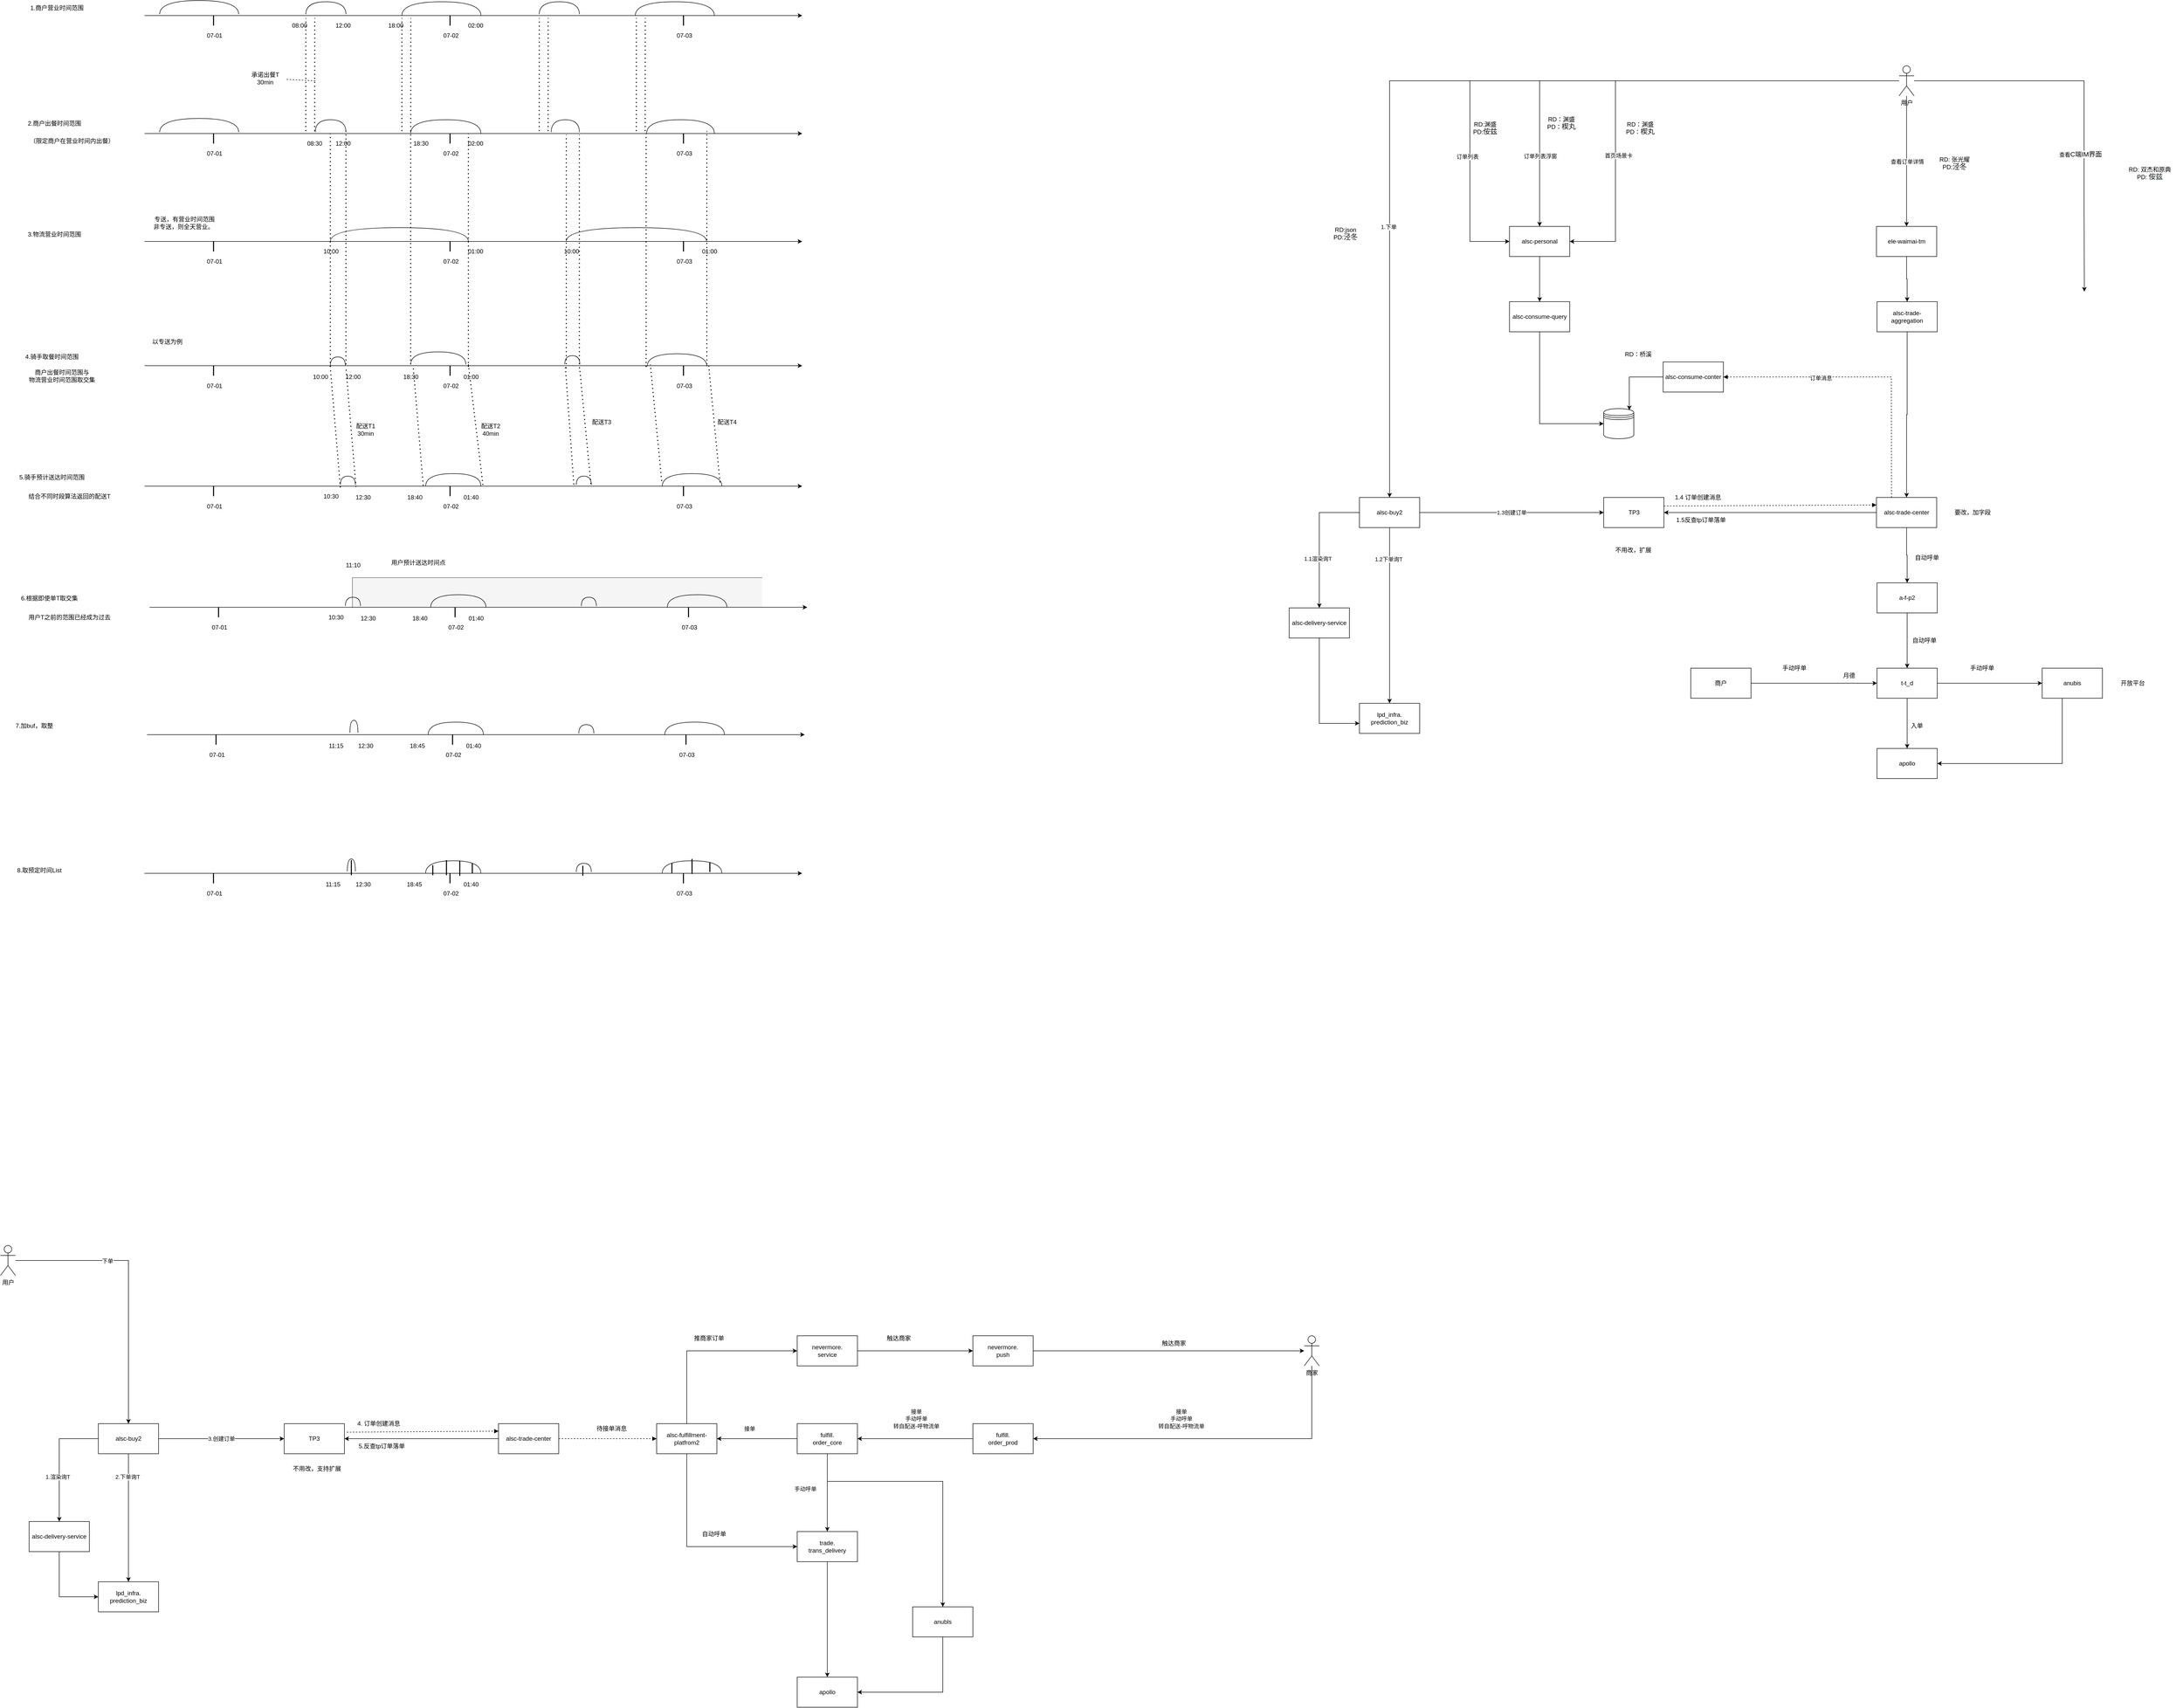 <mxfile version="20.1.4" type="github">
  <diagram id="dV-8XggYrdHnV9W1wqsp" name="第 1 页">
    <mxGraphModel dx="5236" dy="-10185" grid="1" gridSize="10" guides="1" tooltips="1" connect="1" arrows="1" fold="1" page="1" pageScale="1" pageWidth="827" pageHeight="1169" math="0" shadow="0">
      <root>
        <mxCell id="0" />
        <mxCell id="1" parent="0" />
        <mxCell id="xM2cL--7wDsP8WBkhmkB-135" value="" style="shape=partialRectangle;whiteSpace=wrap;html=1;bottom=0;right=0;fillColor=#f5f5f5;strokeColor=#666666;fontColor=#333333;" parent="1" vertex="1">
          <mxGeometry x="-1356" y="13249.75" width="816" height="59" as="geometry" />
        </mxCell>
        <mxCell id="xM2cL--7wDsP8WBkhmkB-1" value="" style="endArrow=classic;html=1;rounded=0;" parent="1" edge="1">
          <mxGeometry width="50" height="50" relative="1" as="geometry">
            <mxPoint x="-1770.0" y="12130.0" as="sourcePoint" />
            <mxPoint x="-460" y="12130.0" as="targetPoint" />
          </mxGeometry>
        </mxCell>
        <mxCell id="xM2cL--7wDsP8WBkhmkB-2" value="" style="shape=requiredInterface;html=1;verticalLabelPosition=bottom;sketch=0;direction=north;" parent="1" vertex="1">
          <mxGeometry x="-792.5" y="12102.5" width="157.5" height="27.5" as="geometry" />
        </mxCell>
        <mxCell id="xM2cL--7wDsP8WBkhmkB-3" value="" style="shape=requiredInterface;html=1;verticalLabelPosition=bottom;sketch=0;direction=north;" parent="1" vertex="1">
          <mxGeometry x="-983.87" y="12102.5" width="80" height="25" as="geometry" />
        </mxCell>
        <mxCell id="xM2cL--7wDsP8WBkhmkB-4" value="" style="line;strokeWidth=2;direction=south;html=1;" parent="1" vertex="1">
          <mxGeometry x="-701.5" y="12130" width="10" height="20" as="geometry" />
        </mxCell>
        <mxCell id="xM2cL--7wDsP8WBkhmkB-5" value="07-03" style="text;html=1;align=center;verticalAlign=middle;resizable=0;points=[];autosize=1;strokeColor=none;fillColor=none;" parent="1" vertex="1">
          <mxGeometry x="-720" y="12160" width="50" height="20" as="geometry" />
        </mxCell>
        <mxCell id="xM2cL--7wDsP8WBkhmkB-6" value="1.商户营业时间范围" style="text;html=1;align=center;verticalAlign=middle;resizable=0;points=[];autosize=1;strokeColor=none;fillColor=none;" parent="1" vertex="1">
          <mxGeometry x="-2020" y="12105" width="150" height="20" as="geometry" />
        </mxCell>
        <mxCell id="xM2cL--7wDsP8WBkhmkB-7" value="" style="shape=requiredInterface;html=1;verticalLabelPosition=bottom;sketch=0;direction=north;" parent="1" vertex="1">
          <mxGeometry x="-1257.5" y="12102.5" width="157.5" height="27.5" as="geometry" />
        </mxCell>
        <mxCell id="xM2cL--7wDsP8WBkhmkB-8" value="" style="shape=requiredInterface;html=1;verticalLabelPosition=bottom;sketch=0;direction=north;" parent="1" vertex="1">
          <mxGeometry x="-1448.87" y="12102.5" width="80" height="25" as="geometry" />
        </mxCell>
        <mxCell id="xM2cL--7wDsP8WBkhmkB-9" value="" style="line;strokeWidth=2;direction=south;html=1;" parent="1" vertex="1">
          <mxGeometry x="-1166.5" y="12130" width="10" height="20" as="geometry" />
        </mxCell>
        <mxCell id="xM2cL--7wDsP8WBkhmkB-10" value="07-02" style="text;html=1;align=center;verticalAlign=middle;resizable=0;points=[];autosize=1;strokeColor=none;fillColor=none;" parent="1" vertex="1">
          <mxGeometry x="-1185" y="12160" width="50" height="20" as="geometry" />
        </mxCell>
        <mxCell id="xM2cL--7wDsP8WBkhmkB-11" value="" style="line;strokeWidth=2;direction=south;html=1;" parent="1" vertex="1">
          <mxGeometry x="-1637.63" y="12130" width="10" height="20" as="geometry" />
        </mxCell>
        <mxCell id="xM2cL--7wDsP8WBkhmkB-12" value="07-01" style="text;html=1;align=center;verticalAlign=middle;resizable=0;points=[];autosize=1;strokeColor=none;fillColor=none;" parent="1" vertex="1">
          <mxGeometry x="-1656.13" y="12160" width="50" height="20" as="geometry" />
        </mxCell>
        <mxCell id="xM2cL--7wDsP8WBkhmkB-13" value="" style="shape=requiredInterface;html=1;verticalLabelPosition=bottom;sketch=0;direction=north;" parent="1" vertex="1">
          <mxGeometry x="-1740" y="12100" width="157.5" height="27.5" as="geometry" />
        </mxCell>
        <mxCell id="xM2cL--7wDsP8WBkhmkB-14" value="08:00&amp;nbsp;" style="text;html=1;align=center;verticalAlign=middle;resizable=0;points=[];autosize=1;strokeColor=none;fillColor=none;" parent="1" vertex="1">
          <mxGeometry x="-1490" y="12140" width="60" height="20" as="geometry" />
        </mxCell>
        <mxCell id="xM2cL--7wDsP8WBkhmkB-15" value="12:00" style="text;html=1;align=center;verticalAlign=middle;resizable=0;points=[];autosize=1;strokeColor=none;fillColor=none;" parent="1" vertex="1">
          <mxGeometry x="-1400" y="12140" width="50" height="20" as="geometry" />
        </mxCell>
        <mxCell id="xM2cL--7wDsP8WBkhmkB-16" value="18:00" style="text;html=1;align=center;verticalAlign=middle;resizable=0;points=[];autosize=1;strokeColor=none;fillColor=none;" parent="1" vertex="1">
          <mxGeometry x="-1295" y="12140" width="50" height="20" as="geometry" />
        </mxCell>
        <mxCell id="xM2cL--7wDsP8WBkhmkB-17" value="02:00" style="text;html=1;align=center;verticalAlign=middle;resizable=0;points=[];autosize=1;strokeColor=none;fillColor=none;" parent="1" vertex="1">
          <mxGeometry x="-1136.5" y="12140" width="50" height="20" as="geometry" />
        </mxCell>
        <mxCell id="xM2cL--7wDsP8WBkhmkB-18" value="" style="endArrow=classic;html=1;rounded=0;" parent="1" edge="1">
          <mxGeometry width="50" height="50" relative="1" as="geometry">
            <mxPoint x="-1770.0" y="12365.0" as="sourcePoint" />
            <mxPoint x="-460" y="12365.0" as="targetPoint" />
          </mxGeometry>
        </mxCell>
        <mxCell id="xM2cL--7wDsP8WBkhmkB-19" value="" style="shape=requiredInterface;html=1;verticalLabelPosition=bottom;sketch=0;direction=north;" parent="1" vertex="1">
          <mxGeometry x="-770" y="12337.5" width="135" height="27.5" as="geometry" />
        </mxCell>
        <mxCell id="xM2cL--7wDsP8WBkhmkB-20" value="" style="shape=requiredInterface;html=1;verticalLabelPosition=bottom;sketch=0;direction=north;" parent="1" vertex="1">
          <mxGeometry x="-960" y="12337.5" width="56.13" height="25" as="geometry" />
        </mxCell>
        <mxCell id="xM2cL--7wDsP8WBkhmkB-21" value="" style="line;strokeWidth=2;direction=south;html=1;" parent="1" vertex="1">
          <mxGeometry x="-701.5" y="12365" width="10" height="20" as="geometry" />
        </mxCell>
        <mxCell id="xM2cL--7wDsP8WBkhmkB-22" value="07-03" style="text;html=1;align=center;verticalAlign=middle;resizable=0;points=[];autosize=1;strokeColor=none;fillColor=none;" parent="1" vertex="1">
          <mxGeometry x="-720" y="12395" width="50" height="20" as="geometry" />
        </mxCell>
        <mxCell id="xM2cL--7wDsP8WBkhmkB-23" value="2.商户出餐时间范围&lt;br&gt;" style="text;html=1;align=center;verticalAlign=middle;resizable=0;points=[];autosize=1;strokeColor=none;fillColor=none;" parent="1" vertex="1">
          <mxGeometry x="-2025" y="12335" width="150" height="20" as="geometry" />
        </mxCell>
        <mxCell id="xM2cL--7wDsP8WBkhmkB-24" value="" style="shape=requiredInterface;html=1;verticalLabelPosition=bottom;sketch=0;direction=north;" parent="1" vertex="1">
          <mxGeometry x="-1240" y="12337.5" width="140" height="27.5" as="geometry" />
        </mxCell>
        <mxCell id="xM2cL--7wDsP8WBkhmkB-25" value="" style="shape=requiredInterface;html=1;verticalLabelPosition=bottom;sketch=0;direction=north;" parent="1" vertex="1">
          <mxGeometry x="-1430" y="12337.5" width="61.13" height="25" as="geometry" />
        </mxCell>
        <mxCell id="xM2cL--7wDsP8WBkhmkB-26" value="" style="line;strokeWidth=2;direction=south;html=1;" parent="1" vertex="1">
          <mxGeometry x="-1166.5" y="12365" width="10" height="20" as="geometry" />
        </mxCell>
        <mxCell id="xM2cL--7wDsP8WBkhmkB-27" value="07-02" style="text;html=1;align=center;verticalAlign=middle;resizable=0;points=[];autosize=1;strokeColor=none;fillColor=none;" parent="1" vertex="1">
          <mxGeometry x="-1185" y="12395" width="50" height="20" as="geometry" />
        </mxCell>
        <mxCell id="xM2cL--7wDsP8WBkhmkB-28" value="" style="line;strokeWidth=2;direction=south;html=1;" parent="1" vertex="1">
          <mxGeometry x="-1637.63" y="12365" width="10" height="20" as="geometry" />
        </mxCell>
        <mxCell id="xM2cL--7wDsP8WBkhmkB-29" value="07-01" style="text;html=1;align=center;verticalAlign=middle;resizable=0;points=[];autosize=1;strokeColor=none;fillColor=none;" parent="1" vertex="1">
          <mxGeometry x="-1656.13" y="12395" width="50" height="20" as="geometry" />
        </mxCell>
        <mxCell id="xM2cL--7wDsP8WBkhmkB-30" value="" style="shape=requiredInterface;html=1;verticalLabelPosition=bottom;sketch=0;direction=north;" parent="1" vertex="1">
          <mxGeometry x="-1740" y="12335" width="157.5" height="27.5" as="geometry" />
        </mxCell>
        <mxCell id="xM2cL--7wDsP8WBkhmkB-31" value="08:30&amp;nbsp;" style="text;html=1;align=center;verticalAlign=middle;resizable=0;points=[];autosize=1;strokeColor=none;fillColor=none;" parent="1" vertex="1">
          <mxGeometry x="-1460" y="12375" width="60" height="20" as="geometry" />
        </mxCell>
        <mxCell id="xM2cL--7wDsP8WBkhmkB-32" value="12:00" style="text;html=1;align=center;verticalAlign=middle;resizable=0;points=[];autosize=1;strokeColor=none;fillColor=none;" parent="1" vertex="1">
          <mxGeometry x="-1400" y="12375" width="50" height="20" as="geometry" />
        </mxCell>
        <mxCell id="xM2cL--7wDsP8WBkhmkB-33" value="18:30" style="text;html=1;align=center;verticalAlign=middle;resizable=0;points=[];autosize=1;strokeColor=none;fillColor=none;" parent="1" vertex="1">
          <mxGeometry x="-1245" y="12375" width="50" height="20" as="geometry" />
        </mxCell>
        <mxCell id="xM2cL--7wDsP8WBkhmkB-34" value="02:00" style="text;html=1;align=center;verticalAlign=middle;resizable=0;points=[];autosize=1;strokeColor=none;fillColor=none;" parent="1" vertex="1">
          <mxGeometry x="-1136.5" y="12375" width="50" height="20" as="geometry" />
        </mxCell>
        <mxCell id="xM2cL--7wDsP8WBkhmkB-35" value="" style="endArrow=none;dashed=1;html=1;dashPattern=1 3;strokeWidth=2;rounded=0;" parent="1" edge="1">
          <mxGeometry width="50" height="50" relative="1" as="geometry">
            <mxPoint x="-1257.5" y="12360.0" as="sourcePoint" />
            <mxPoint x="-1257.37" y="12135.0" as="targetPoint" />
          </mxGeometry>
        </mxCell>
        <mxCell id="xM2cL--7wDsP8WBkhmkB-36" value="" style="endArrow=none;dashed=1;html=1;dashPattern=1 3;strokeWidth=2;rounded=0;" parent="1" edge="1">
          <mxGeometry width="50" height="50" relative="1" as="geometry">
            <mxPoint x="-1239.83" y="12360.0" as="sourcePoint" />
            <mxPoint x="-1239.7" y="12135.0" as="targetPoint" />
          </mxGeometry>
        </mxCell>
        <mxCell id="xM2cL--7wDsP8WBkhmkB-37" value="" style="endArrow=none;dashed=1;html=1;dashPattern=1 3;strokeWidth=2;rounded=0;" parent="1" edge="1">
          <mxGeometry width="50" height="50" relative="1" as="geometry">
            <mxPoint x="-1448.87" y="12360.0" as="sourcePoint" />
            <mxPoint x="-1448.74" y="12135.0" as="targetPoint" />
          </mxGeometry>
        </mxCell>
        <mxCell id="xM2cL--7wDsP8WBkhmkB-38" value="" style="endArrow=none;dashed=1;html=1;dashPattern=1 3;strokeWidth=2;rounded=0;" parent="1" edge="1">
          <mxGeometry width="50" height="50" relative="1" as="geometry">
            <mxPoint x="-1431.2" y="12360.0" as="sourcePoint" />
            <mxPoint x="-1431.07" y="12135.0" as="targetPoint" />
          </mxGeometry>
        </mxCell>
        <mxCell id="xM2cL--7wDsP8WBkhmkB-39" value="" style="endArrow=none;dashed=1;html=1;dashPattern=1 3;strokeWidth=2;rounded=0;" parent="1" edge="1">
          <mxGeometry width="50" height="50" relative="1" as="geometry">
            <mxPoint x="-983.87" y="12360.0" as="sourcePoint" />
            <mxPoint x="-983.74" y="12135.0" as="targetPoint" />
          </mxGeometry>
        </mxCell>
        <mxCell id="xM2cL--7wDsP8WBkhmkB-40" value="" style="endArrow=none;dashed=1;html=1;dashPattern=1 3;strokeWidth=2;rounded=0;" parent="1" edge="1">
          <mxGeometry width="50" height="50" relative="1" as="geometry">
            <mxPoint x="-966.2" y="12360.0" as="sourcePoint" />
            <mxPoint x="-966.07" y="12135.0" as="targetPoint" />
          </mxGeometry>
        </mxCell>
        <mxCell id="xM2cL--7wDsP8WBkhmkB-41" value="" style="endArrow=none;dashed=1;html=1;dashPattern=1 3;strokeWidth=2;rounded=0;" parent="1" edge="1">
          <mxGeometry width="50" height="50" relative="1" as="geometry">
            <mxPoint x="-790.5" y="12360.0" as="sourcePoint" />
            <mxPoint x="-790.37" y="12135.0" as="targetPoint" />
          </mxGeometry>
        </mxCell>
        <mxCell id="xM2cL--7wDsP8WBkhmkB-42" value="" style="endArrow=none;dashed=1;html=1;dashPattern=1 3;strokeWidth=2;rounded=0;" parent="1" edge="1">
          <mxGeometry width="50" height="50" relative="1" as="geometry">
            <mxPoint x="-772.83" y="12360.0" as="sourcePoint" />
            <mxPoint x="-772.7" y="12135.0" as="targetPoint" />
          </mxGeometry>
        </mxCell>
        <mxCell id="xM2cL--7wDsP8WBkhmkB-43" value="承诺出餐T&lt;br&gt;30min" style="text;html=1;align=center;verticalAlign=middle;resizable=0;points=[];autosize=1;strokeColor=none;fillColor=none;" parent="1" vertex="1">
          <mxGeometry x="-1570" y="12240" width="80" height="30" as="geometry" />
        </mxCell>
        <mxCell id="xM2cL--7wDsP8WBkhmkB-44" value="" style="endArrow=none;dashed=1;html=1;rounded=0;" parent="1" target="xM2cL--7wDsP8WBkhmkB-43" edge="1">
          <mxGeometry width="50" height="50" relative="1" as="geometry">
            <mxPoint x="-1430" y="12260.0" as="sourcePoint" />
            <mxPoint x="-1310" y="11930" as="targetPoint" />
          </mxGeometry>
        </mxCell>
        <mxCell id="xM2cL--7wDsP8WBkhmkB-45" value="" style="endArrow=classic;html=1;rounded=0;" parent="1" edge="1">
          <mxGeometry width="50" height="50" relative="1" as="geometry">
            <mxPoint x="-1770.0" y="12580.0" as="sourcePoint" />
            <mxPoint x="-460" y="12580.0" as="targetPoint" />
          </mxGeometry>
        </mxCell>
        <mxCell id="xM2cL--7wDsP8WBkhmkB-46" value="" style="shape=requiredInterface;html=1;verticalLabelPosition=bottom;sketch=0;direction=north;" parent="1" vertex="1">
          <mxGeometry x="-1400" y="12552.5" width="275" height="27.5" as="geometry" />
        </mxCell>
        <mxCell id="xM2cL--7wDsP8WBkhmkB-47" value="" style="line;strokeWidth=2;direction=south;html=1;" parent="1" vertex="1">
          <mxGeometry x="-701.5" y="12580" width="10" height="20" as="geometry" />
        </mxCell>
        <mxCell id="xM2cL--7wDsP8WBkhmkB-48" value="07-03" style="text;html=1;align=center;verticalAlign=middle;resizable=0;points=[];autosize=1;strokeColor=none;fillColor=none;" parent="1" vertex="1">
          <mxGeometry x="-720" y="12610" width="50" height="20" as="geometry" />
        </mxCell>
        <mxCell id="xM2cL--7wDsP8WBkhmkB-49" value="3.物流营业时间范围" style="text;html=1;align=center;verticalAlign=middle;resizable=0;points=[];autosize=1;strokeColor=none;fillColor=none;" parent="1" vertex="1">
          <mxGeometry x="-2025" y="12556.25" width="150" height="20" as="geometry" />
        </mxCell>
        <mxCell id="xM2cL--7wDsP8WBkhmkB-50" value="" style="line;strokeWidth=2;direction=south;html=1;" parent="1" vertex="1">
          <mxGeometry x="-1166.5" y="12580" width="10" height="20" as="geometry" />
        </mxCell>
        <mxCell id="xM2cL--7wDsP8WBkhmkB-51" value="07-02" style="text;html=1;align=center;verticalAlign=middle;resizable=0;points=[];autosize=1;strokeColor=none;fillColor=none;" parent="1" vertex="1">
          <mxGeometry x="-1185" y="12610" width="50" height="20" as="geometry" />
        </mxCell>
        <mxCell id="xM2cL--7wDsP8WBkhmkB-52" value="" style="line;strokeWidth=2;direction=south;html=1;" parent="1" vertex="1">
          <mxGeometry x="-1637.63" y="12580" width="10" height="20" as="geometry" />
        </mxCell>
        <mxCell id="xM2cL--7wDsP8WBkhmkB-53" value="07-01" style="text;html=1;align=center;verticalAlign=middle;resizable=0;points=[];autosize=1;strokeColor=none;fillColor=none;" parent="1" vertex="1">
          <mxGeometry x="-1656.13" y="12610" width="50" height="20" as="geometry" />
        </mxCell>
        <mxCell id="xM2cL--7wDsP8WBkhmkB-54" value="10:00" style="text;html=1;align=center;verticalAlign=middle;resizable=0;points=[];autosize=1;strokeColor=none;fillColor=none;" parent="1" vertex="1">
          <mxGeometry x="-1424.43" y="12590" width="50" height="20" as="geometry" />
        </mxCell>
        <mxCell id="xM2cL--7wDsP8WBkhmkB-55" value="01:00" style="text;html=1;align=center;verticalAlign=middle;resizable=0;points=[];autosize=1;strokeColor=none;fillColor=none;" parent="1" vertex="1">
          <mxGeometry x="-1136.5" y="12590" width="50" height="20" as="geometry" />
        </mxCell>
        <mxCell id="xM2cL--7wDsP8WBkhmkB-56" value="" style="shape=requiredInterface;html=1;verticalLabelPosition=bottom;sketch=0;direction=north;" parent="1" vertex="1">
          <mxGeometry x="-930" y="12552.5" width="279.5" height="27.5" as="geometry" />
        </mxCell>
        <mxCell id="xM2cL--7wDsP8WBkhmkB-57" value="10:00" style="text;html=1;align=center;verticalAlign=middle;resizable=0;points=[];autosize=1;strokeColor=none;fillColor=none;" parent="1" vertex="1">
          <mxGeometry x="-945" y="12590" width="50" height="20" as="geometry" />
        </mxCell>
        <mxCell id="xM2cL--7wDsP8WBkhmkB-58" value="01:00" style="text;html=1;align=center;verticalAlign=middle;resizable=0;points=[];autosize=1;strokeColor=none;fillColor=none;" parent="1" vertex="1">
          <mxGeometry x="-670" y="12590" width="50" height="20" as="geometry" />
        </mxCell>
        <mxCell id="xM2cL--7wDsP8WBkhmkB-59" value="专送，有营业时间范围&lt;br&gt;非专送，则全天营业。&amp;nbsp;" style="text;html=1;align=center;verticalAlign=middle;resizable=0;points=[];autosize=1;strokeColor=none;fillColor=none;" parent="1" vertex="1">
          <mxGeometry x="-1776.13" y="12527.5" width="170" height="30" as="geometry" />
        </mxCell>
        <mxCell id="xM2cL--7wDsP8WBkhmkB-60" value="" style="endArrow=classic;html=1;rounded=0;" parent="1" edge="1">
          <mxGeometry width="50" height="50" relative="1" as="geometry">
            <mxPoint x="-1770.0" y="12827.5" as="sourcePoint" />
            <mxPoint x="-460" y="12827.5" as="targetPoint" />
          </mxGeometry>
        </mxCell>
        <mxCell id="xM2cL--7wDsP8WBkhmkB-61" value="" style="line;strokeWidth=2;direction=south;html=1;" parent="1" vertex="1">
          <mxGeometry x="-701.5" y="12827.5" width="10" height="20" as="geometry" />
        </mxCell>
        <mxCell id="xM2cL--7wDsP8WBkhmkB-62" value="07-03" style="text;html=1;align=center;verticalAlign=middle;resizable=0;points=[];autosize=1;strokeColor=none;fillColor=none;" parent="1" vertex="1">
          <mxGeometry x="-720" y="12857.5" width="50" height="20" as="geometry" />
        </mxCell>
        <mxCell id="xM2cL--7wDsP8WBkhmkB-63" value="" style="line;strokeWidth=2;direction=south;html=1;" parent="1" vertex="1">
          <mxGeometry x="-1166.5" y="12827.5" width="10" height="20" as="geometry" />
        </mxCell>
        <mxCell id="xM2cL--7wDsP8WBkhmkB-64" value="07-02" style="text;html=1;align=center;verticalAlign=middle;resizable=0;points=[];autosize=1;strokeColor=none;fillColor=none;" parent="1" vertex="1">
          <mxGeometry x="-1185" y="12857.5" width="50" height="20" as="geometry" />
        </mxCell>
        <mxCell id="xM2cL--7wDsP8WBkhmkB-65" value="" style="line;strokeWidth=2;direction=south;html=1;" parent="1" vertex="1">
          <mxGeometry x="-1637.63" y="12827.5" width="10" height="20" as="geometry" />
        </mxCell>
        <mxCell id="xM2cL--7wDsP8WBkhmkB-66" value="07-01" style="text;html=1;align=center;verticalAlign=middle;resizable=0;points=[];autosize=1;strokeColor=none;fillColor=none;" parent="1" vertex="1">
          <mxGeometry x="-1656.13" y="12857.5" width="50" height="20" as="geometry" />
        </mxCell>
        <mxCell id="xM2cL--7wDsP8WBkhmkB-67" value="4.骑手取餐时间范围" style="text;html=1;align=center;verticalAlign=middle;resizable=0;points=[];autosize=1;strokeColor=none;fillColor=none;" parent="1" vertex="1">
          <mxGeometry x="-2030" y="12800" width="150" height="20" as="geometry" />
        </mxCell>
        <mxCell id="xM2cL--7wDsP8WBkhmkB-68" value="（限定商户在营业时间内出餐）" style="text;html=1;align=center;verticalAlign=middle;resizable=0;points=[];autosize=1;strokeColor=none;fillColor=none;" parent="1" vertex="1">
          <mxGeometry x="-2030" y="12370" width="230" height="20" as="geometry" />
        </mxCell>
        <mxCell id="xM2cL--7wDsP8WBkhmkB-69" value="以专送为例" style="text;html=1;align=center;verticalAlign=middle;resizable=0;points=[];autosize=1;strokeColor=none;fillColor=none;" parent="1" vertex="1">
          <mxGeometry x="-1770.13" y="12770" width="90" height="20" as="geometry" />
        </mxCell>
        <mxCell id="xM2cL--7wDsP8WBkhmkB-70" value="" style="endArrow=none;dashed=1;html=1;dashPattern=1 3;strokeWidth=2;rounded=0;" parent="1" edge="1">
          <mxGeometry width="50" height="50" relative="1" as="geometry">
            <mxPoint x="-1400" y="12830.0" as="sourcePoint" />
            <mxPoint x="-1400" y="12365.0" as="targetPoint" />
          </mxGeometry>
        </mxCell>
        <mxCell id="xM2cL--7wDsP8WBkhmkB-71" value="" style="endArrow=none;dashed=1;html=1;dashPattern=1 3;strokeWidth=2;rounded=0;" parent="1" edge="1">
          <mxGeometry width="50" height="50" relative="1" as="geometry">
            <mxPoint x="-1368.87" y="12825.0" as="sourcePoint" />
            <mxPoint x="-1368.87" y="12360.0" as="targetPoint" />
          </mxGeometry>
        </mxCell>
        <mxCell id="xM2cL--7wDsP8WBkhmkB-72" value="" style="endArrow=none;dashed=1;html=1;dashPattern=1 3;strokeWidth=2;rounded=0;" parent="1" edge="1">
          <mxGeometry width="50" height="50" relative="1" as="geometry">
            <mxPoint x="-1240" y="12825.0" as="sourcePoint" />
            <mxPoint x="-1240" y="12360.0" as="targetPoint" />
          </mxGeometry>
        </mxCell>
        <mxCell id="xM2cL--7wDsP8WBkhmkB-73" value="" style="endArrow=none;dashed=1;html=1;dashPattern=1 3;strokeWidth=2;rounded=0;" parent="1" edge="1">
          <mxGeometry width="50" height="50" relative="1" as="geometry">
            <mxPoint x="-1125" y="12830.0" as="sourcePoint" />
            <mxPoint x="-1125" y="12365.0" as="targetPoint" />
          </mxGeometry>
        </mxCell>
        <mxCell id="xM2cL--7wDsP8WBkhmkB-74" value="" style="endArrow=none;dashed=1;html=1;dashPattern=1 3;strokeWidth=2;rounded=0;" parent="1" edge="1">
          <mxGeometry width="50" height="50" relative="1" as="geometry">
            <mxPoint x="-930" y="12832.5" as="sourcePoint" />
            <mxPoint x="-930" y="12367.5" as="targetPoint" />
          </mxGeometry>
        </mxCell>
        <mxCell id="xM2cL--7wDsP8WBkhmkB-75" value="" style="endArrow=none;dashed=1;html=1;dashPattern=1 3;strokeWidth=2;rounded=0;" parent="1" edge="1">
          <mxGeometry width="50" height="50" relative="1" as="geometry">
            <mxPoint x="-903.87" y="12832.5" as="sourcePoint" />
            <mxPoint x="-903.87" y="12367.5" as="targetPoint" />
          </mxGeometry>
        </mxCell>
        <mxCell id="xM2cL--7wDsP8WBkhmkB-76" value="" style="endArrow=none;dashed=1;html=1;dashPattern=1 3;strokeWidth=2;rounded=0;" parent="1" edge="1">
          <mxGeometry width="50" height="50" relative="1" as="geometry">
            <mxPoint x="-771" y="12830.0" as="sourcePoint" />
            <mxPoint x="-771" y="12365.0" as="targetPoint" />
          </mxGeometry>
        </mxCell>
        <mxCell id="xM2cL--7wDsP8WBkhmkB-77" value="" style="endArrow=none;dashed=1;html=1;dashPattern=1 3;strokeWidth=2;rounded=0;" parent="1" edge="1">
          <mxGeometry width="50" height="50" relative="1" as="geometry">
            <mxPoint x="-650" y="12825.0" as="sourcePoint" />
            <mxPoint x="-650" y="12360.0" as="targetPoint" />
          </mxGeometry>
        </mxCell>
        <mxCell id="xM2cL--7wDsP8WBkhmkB-78" value="商户出餐时间范围与&lt;br&gt;物流营业时间范围取交集" style="text;html=1;align=center;verticalAlign=middle;resizable=0;points=[];autosize=1;strokeColor=none;fillColor=none;" parent="1" vertex="1">
          <mxGeometry x="-2025" y="12832.5" width="180" height="30" as="geometry" />
        </mxCell>
        <mxCell id="xM2cL--7wDsP8WBkhmkB-79" value="" style="shape=requiredInterface;html=1;verticalLabelPosition=bottom;sketch=0;direction=north;" parent="1" vertex="1">
          <mxGeometry x="-1400" y="12810" width="30" height="17.5" as="geometry" />
        </mxCell>
        <mxCell id="xM2cL--7wDsP8WBkhmkB-80" value="" style="shape=requiredInterface;html=1;verticalLabelPosition=bottom;sketch=0;direction=north;" parent="1" vertex="1">
          <mxGeometry x="-1240" y="12800" width="110" height="25" as="geometry" />
        </mxCell>
        <mxCell id="xM2cL--7wDsP8WBkhmkB-81" value="" style="shape=requiredInterface;html=1;verticalLabelPosition=bottom;sketch=0;direction=north;" parent="1" vertex="1">
          <mxGeometry x="-933" y="12807.5" width="30" height="17.5" as="geometry" />
        </mxCell>
        <mxCell id="xM2cL--7wDsP8WBkhmkB-82" value="" style="shape=requiredInterface;html=1;verticalLabelPosition=bottom;sketch=0;direction=north;" parent="1" vertex="1">
          <mxGeometry x="-768.75" y="12803.75" width="118.75" height="25" as="geometry" />
        </mxCell>
        <mxCell id="xM2cL--7wDsP8WBkhmkB-83" value="10:00" style="text;html=1;align=center;verticalAlign=middle;resizable=0;points=[];autosize=1;strokeColor=none;fillColor=none;" parent="1" vertex="1">
          <mxGeometry x="-1445" y="12840" width="50" height="20" as="geometry" />
        </mxCell>
        <mxCell id="xM2cL--7wDsP8WBkhmkB-84" value="12:00" style="text;html=1;align=center;verticalAlign=middle;resizable=0;points=[];autosize=1;strokeColor=none;fillColor=none;" parent="1" vertex="1">
          <mxGeometry x="-1380" y="12840" width="50" height="20" as="geometry" />
        </mxCell>
        <mxCell id="xM2cL--7wDsP8WBkhmkB-85" value="18:30" style="text;html=1;align=center;verticalAlign=middle;resizable=0;points=[];autosize=1;strokeColor=none;fillColor=none;" parent="1" vertex="1">
          <mxGeometry x="-1265" y="12840" width="50" height="20" as="geometry" />
        </mxCell>
        <mxCell id="xM2cL--7wDsP8WBkhmkB-86" value="01:00" style="text;html=1;align=center;verticalAlign=middle;resizable=0;points=[];autosize=1;strokeColor=none;fillColor=none;" parent="1" vertex="1">
          <mxGeometry x="-1145" y="12840" width="50" height="20" as="geometry" />
        </mxCell>
        <mxCell id="xM2cL--7wDsP8WBkhmkB-87" value="" style="endArrow=classic;html=1;rounded=0;" parent="1" edge="1">
          <mxGeometry width="50" height="50" relative="1" as="geometry">
            <mxPoint x="-1770.0" y="13067.5" as="sourcePoint" />
            <mxPoint x="-460" y="13067.5" as="targetPoint" />
          </mxGeometry>
        </mxCell>
        <mxCell id="xM2cL--7wDsP8WBkhmkB-88" value="" style="line;strokeWidth=2;direction=south;html=1;" parent="1" vertex="1">
          <mxGeometry x="-701.5" y="13067.5" width="10" height="20" as="geometry" />
        </mxCell>
        <mxCell id="xM2cL--7wDsP8WBkhmkB-89" value="07-03" style="text;html=1;align=center;verticalAlign=middle;resizable=0;points=[];autosize=1;strokeColor=none;fillColor=none;" parent="1" vertex="1">
          <mxGeometry x="-720" y="13097.5" width="50" height="20" as="geometry" />
        </mxCell>
        <mxCell id="xM2cL--7wDsP8WBkhmkB-90" value="" style="line;strokeWidth=2;direction=south;html=1;" parent="1" vertex="1">
          <mxGeometry x="-1166.5" y="13067.5" width="10" height="20" as="geometry" />
        </mxCell>
        <mxCell id="xM2cL--7wDsP8WBkhmkB-91" value="07-02" style="text;html=1;align=center;verticalAlign=middle;resizable=0;points=[];autosize=1;strokeColor=none;fillColor=none;" parent="1" vertex="1">
          <mxGeometry x="-1185" y="13097.5" width="50" height="20" as="geometry" />
        </mxCell>
        <mxCell id="xM2cL--7wDsP8WBkhmkB-92" value="" style="line;strokeWidth=2;direction=south;html=1;" parent="1" vertex="1">
          <mxGeometry x="-1637.63" y="13067.5" width="10" height="20" as="geometry" />
        </mxCell>
        <mxCell id="xM2cL--7wDsP8WBkhmkB-93" value="07-01" style="text;html=1;align=center;verticalAlign=middle;resizable=0;points=[];autosize=1;strokeColor=none;fillColor=none;" parent="1" vertex="1">
          <mxGeometry x="-1656.13" y="13097.5" width="50" height="20" as="geometry" />
        </mxCell>
        <mxCell id="xM2cL--7wDsP8WBkhmkB-94" value="5.骑手预计送达时间范围" style="text;html=1;align=center;verticalAlign=middle;resizable=0;points=[];autosize=1;strokeColor=none;fillColor=none;" parent="1" vertex="1">
          <mxGeometry x="-2045" y="13040" width="180" height="20" as="geometry" />
        </mxCell>
        <mxCell id="xM2cL--7wDsP8WBkhmkB-95" value="结合不同时段算法返回的配送T" style="text;html=1;align=center;verticalAlign=middle;resizable=0;points=[];autosize=1;strokeColor=none;fillColor=none;" parent="1" vertex="1">
          <mxGeometry x="-2030" y="13077.5" width="220" height="20" as="geometry" />
        </mxCell>
        <mxCell id="xM2cL--7wDsP8WBkhmkB-96" value="" style="shape=requiredInterface;html=1;verticalLabelPosition=bottom;sketch=0;direction=north;" parent="1" vertex="1">
          <mxGeometry x="-1380" y="13047.5" width="30" height="17.5" as="geometry" />
        </mxCell>
        <mxCell id="xM2cL--7wDsP8WBkhmkB-97" value="" style="shape=requiredInterface;html=1;verticalLabelPosition=bottom;sketch=0;direction=north;" parent="1" vertex="1">
          <mxGeometry x="-1210" y="13042.5" width="110" height="25" as="geometry" />
        </mxCell>
        <mxCell id="xM2cL--7wDsP8WBkhmkB-98" value="" style="shape=requiredInterface;html=1;verticalLabelPosition=bottom;sketch=0;direction=north;" parent="1" vertex="1">
          <mxGeometry x="-910" y="13047.5" width="30" height="17.5" as="geometry" />
        </mxCell>
        <mxCell id="xM2cL--7wDsP8WBkhmkB-99" value="" style="shape=requiredInterface;html=1;verticalLabelPosition=bottom;sketch=0;direction=north;" parent="1" vertex="1">
          <mxGeometry x="-738.75" y="13042.5" width="118.75" height="25" as="geometry" />
        </mxCell>
        <mxCell id="xM2cL--7wDsP8WBkhmkB-100" value="10:30" style="text;html=1;align=center;verticalAlign=middle;resizable=0;points=[];autosize=1;strokeColor=none;fillColor=none;" parent="1" vertex="1">
          <mxGeometry x="-1424.43" y="13077.5" width="50" height="20" as="geometry" />
        </mxCell>
        <mxCell id="xM2cL--7wDsP8WBkhmkB-101" value="12:30" style="text;html=1;align=center;verticalAlign=middle;resizable=0;points=[];autosize=1;strokeColor=none;fillColor=none;" parent="1" vertex="1">
          <mxGeometry x="-1360" y="13080" width="50" height="20" as="geometry" />
        </mxCell>
        <mxCell id="xM2cL--7wDsP8WBkhmkB-102" value="18:40" style="text;html=1;align=center;verticalAlign=middle;resizable=0;points=[];autosize=1;strokeColor=none;fillColor=none;" parent="1" vertex="1">
          <mxGeometry x="-1257.5" y="13080" width="50" height="20" as="geometry" />
        </mxCell>
        <mxCell id="xM2cL--7wDsP8WBkhmkB-103" value="01:40" style="text;html=1;align=center;verticalAlign=middle;resizable=0;points=[];autosize=1;strokeColor=none;fillColor=none;" parent="1" vertex="1">
          <mxGeometry x="-1145" y="13080" width="50" height="20" as="geometry" />
        </mxCell>
        <mxCell id="xM2cL--7wDsP8WBkhmkB-104" value="" style="endArrow=none;dashed=1;html=1;dashPattern=1 3;strokeWidth=2;rounded=0;" parent="1" edge="1">
          <mxGeometry width="50" height="50" relative="1" as="geometry">
            <mxPoint x="-1380" y="13070.0" as="sourcePoint" />
            <mxPoint x="-1399.93" y="12832.5" as="targetPoint" />
          </mxGeometry>
        </mxCell>
        <mxCell id="xM2cL--7wDsP8WBkhmkB-105" value="配送T1&lt;br&gt;30min" style="text;html=1;align=center;verticalAlign=middle;resizable=0;points=[];autosize=1;strokeColor=none;fillColor=none;" parent="1" vertex="1">
          <mxGeometry x="-1360" y="12940" width="60" height="30" as="geometry" />
        </mxCell>
        <mxCell id="xM2cL--7wDsP8WBkhmkB-106" value="" style="endArrow=none;dashed=1;html=1;dashPattern=1 3;strokeWidth=2;rounded=0;" parent="1" edge="1">
          <mxGeometry width="50" height="50" relative="1" as="geometry">
            <mxPoint x="-1348.94" y="13068.75" as="sourcePoint" />
            <mxPoint x="-1368.87" y="12831.25" as="targetPoint" />
          </mxGeometry>
        </mxCell>
        <mxCell id="xM2cL--7wDsP8WBkhmkB-107" style="edgeStyle=orthogonalEdgeStyle;rounded=0;orthogonalLoop=1;jettySize=auto;html=1;exitX=0;exitY=0.5;exitDx=0;exitDy=0;exitPerimeter=0;" parent="1" source="xM2cL--7wDsP8WBkhmkB-98" target="xM2cL--7wDsP8WBkhmkB-98" edge="1">
          <mxGeometry relative="1" as="geometry" />
        </mxCell>
        <mxCell id="xM2cL--7wDsP8WBkhmkB-108" value="" style="endArrow=none;dashed=1;html=1;dashPattern=1 3;strokeWidth=2;rounded=0;" parent="1" edge="1">
          <mxGeometry width="50" height="50" relative="1" as="geometry">
            <mxPoint x="-1215" y="13066.25" as="sourcePoint" />
            <mxPoint x="-1234.93" y="12828.75" as="targetPoint" />
          </mxGeometry>
        </mxCell>
        <mxCell id="xM2cL--7wDsP8WBkhmkB-109" value="" style="endArrow=none;dashed=1;html=1;dashPattern=1 3;strokeWidth=2;rounded=0;exitX=0.1;exitY=1.036;exitDx=0;exitDy=0;exitPerimeter=0;" parent="1" source="xM2cL--7wDsP8WBkhmkB-97" edge="1">
          <mxGeometry width="50" height="50" relative="1" as="geometry">
            <mxPoint x="-1105.07" y="13062.5" as="sourcePoint" />
            <mxPoint x="-1125" y="12825.0" as="targetPoint" />
          </mxGeometry>
        </mxCell>
        <mxCell id="xM2cL--7wDsP8WBkhmkB-110" value="配送T2 &lt;br&gt;40min" style="text;html=1;align=center;verticalAlign=middle;resizable=0;points=[];autosize=1;strokeColor=none;fillColor=none;" parent="1" vertex="1">
          <mxGeometry x="-1111.5" y="12940" width="60" height="30" as="geometry" />
        </mxCell>
        <mxCell id="xM2cL--7wDsP8WBkhmkB-111" value="" style="endArrow=none;dashed=1;html=1;dashPattern=1 3;strokeWidth=2;rounded=0;exitX=0.057;exitY=-0.167;exitDx=0;exitDy=0;exitPerimeter=0;" parent="1" source="xM2cL--7wDsP8WBkhmkB-98" edge="1">
          <mxGeometry width="50" height="50" relative="1" as="geometry">
            <mxPoint x="-903.0" y="13067.5" as="sourcePoint" />
            <mxPoint x="-931.96" y="12827.5" as="targetPoint" />
          </mxGeometry>
        </mxCell>
        <mxCell id="xM2cL--7wDsP8WBkhmkB-112" value="" style="endArrow=none;dashed=1;html=1;dashPattern=1 3;strokeWidth=2;rounded=0;exitX=0.114;exitY=0.967;exitDx=0;exitDy=0;exitPerimeter=0;" parent="1" source="xM2cL--7wDsP8WBkhmkB-98" edge="1">
          <mxGeometry width="50" height="50" relative="1" as="geometry">
            <mxPoint x="-886.52" y="13067.503" as="sourcePoint" />
            <mxPoint x="-903.47" y="12831" as="targetPoint" />
          </mxGeometry>
        </mxCell>
        <mxCell id="xM2cL--7wDsP8WBkhmkB-113" value="" style="endArrow=none;dashed=1;html=1;dashPattern=1 3;strokeWidth=2;rounded=0;exitX=0.114;exitY=0.967;exitDx=0;exitDy=0;exitPerimeter=0;" parent="1" edge="1">
          <mxGeometry width="50" height="50" relative="1" as="geometry">
            <mxPoint x="-740" y="13057.005" as="sourcePoint" />
            <mxPoint x="-762.48" y="12825.0" as="targetPoint" />
          </mxGeometry>
        </mxCell>
        <mxCell id="xM2cL--7wDsP8WBkhmkB-114" value="" style="endArrow=none;dashed=1;html=1;dashPattern=1 3;strokeWidth=2;rounded=0;exitX=0.114;exitY=0.967;exitDx=0;exitDy=0;exitPerimeter=0;" parent="1" edge="1">
          <mxGeometry width="50" height="50" relative="1" as="geometry">
            <mxPoint x="-623.75" y="13060.005" as="sourcePoint" />
            <mxPoint x="-646.23" y="12828" as="targetPoint" />
          </mxGeometry>
        </mxCell>
        <mxCell id="xM2cL--7wDsP8WBkhmkB-115" value="配送T3" style="text;html=1;align=center;verticalAlign=middle;resizable=0;points=[];autosize=1;strokeColor=none;fillColor=none;" parent="1" vertex="1">
          <mxGeometry x="-890" y="12930" width="60" height="20" as="geometry" />
        </mxCell>
        <mxCell id="xM2cL--7wDsP8WBkhmkB-116" value="配送T4" style="text;html=1;align=center;verticalAlign=middle;resizable=0;points=[];autosize=1;strokeColor=none;fillColor=none;" parent="1" vertex="1">
          <mxGeometry x="-640" y="12930" width="60" height="20" as="geometry" />
        </mxCell>
        <mxCell id="xM2cL--7wDsP8WBkhmkB-117" value="" style="endArrow=classic;html=1;rounded=0;" parent="1" edge="1">
          <mxGeometry width="50" height="50" relative="1" as="geometry">
            <mxPoint x="-1760.0" y="13308.75" as="sourcePoint" />
            <mxPoint x="-450" y="13308.75" as="targetPoint" />
          </mxGeometry>
        </mxCell>
        <mxCell id="xM2cL--7wDsP8WBkhmkB-118" value="" style="line;strokeWidth=2;direction=south;html=1;" parent="1" vertex="1">
          <mxGeometry x="-691.5" y="13308.75" width="10" height="20" as="geometry" />
        </mxCell>
        <mxCell id="xM2cL--7wDsP8WBkhmkB-119" value="07-03" style="text;html=1;align=center;verticalAlign=middle;resizable=0;points=[];autosize=1;strokeColor=none;fillColor=none;" parent="1" vertex="1">
          <mxGeometry x="-710" y="13338.75" width="50" height="20" as="geometry" />
        </mxCell>
        <mxCell id="xM2cL--7wDsP8WBkhmkB-120" value="" style="line;strokeWidth=2;direction=south;html=1;" parent="1" vertex="1">
          <mxGeometry x="-1156.5" y="13308.75" width="10" height="20" as="geometry" />
        </mxCell>
        <mxCell id="xM2cL--7wDsP8WBkhmkB-121" value="07-02" style="text;html=1;align=center;verticalAlign=middle;resizable=0;points=[];autosize=1;strokeColor=none;fillColor=none;" parent="1" vertex="1">
          <mxGeometry x="-1175" y="13338.75" width="50" height="20" as="geometry" />
        </mxCell>
        <mxCell id="xM2cL--7wDsP8WBkhmkB-122" value="" style="line;strokeWidth=2;direction=south;html=1;" parent="1" vertex="1">
          <mxGeometry x="-1627.63" y="13308.75" width="10" height="20" as="geometry" />
        </mxCell>
        <mxCell id="xM2cL--7wDsP8WBkhmkB-123" value="07-01" style="text;html=1;align=center;verticalAlign=middle;resizable=0;points=[];autosize=1;strokeColor=none;fillColor=none;" parent="1" vertex="1">
          <mxGeometry x="-1646.13" y="13338.75" width="50" height="20" as="geometry" />
        </mxCell>
        <mxCell id="xM2cL--7wDsP8WBkhmkB-124" value="6.根据即使单T取交集" style="text;html=1;align=center;verticalAlign=middle;resizable=0;points=[];autosize=1;strokeColor=none;fillColor=none;" parent="1" vertex="1">
          <mxGeometry x="-2045" y="13276.25" width="170" height="30" as="geometry" />
        </mxCell>
        <mxCell id="xM2cL--7wDsP8WBkhmkB-125" value="用户T之前的范围已经成为过去" style="text;html=1;align=center;verticalAlign=middle;resizable=0;points=[];autosize=1;strokeColor=none;fillColor=none;" parent="1" vertex="1">
          <mxGeometry x="-2030" y="13318.75" width="220" height="20" as="geometry" />
        </mxCell>
        <mxCell id="xM2cL--7wDsP8WBkhmkB-126" value="" style="shape=requiredInterface;html=1;verticalLabelPosition=bottom;sketch=0;direction=north;" parent="1" vertex="1">
          <mxGeometry x="-1370" y="13288.75" width="30" height="17.5" as="geometry" />
        </mxCell>
        <mxCell id="xM2cL--7wDsP8WBkhmkB-127" value="" style="shape=requiredInterface;html=1;verticalLabelPosition=bottom;sketch=0;direction=north;" parent="1" vertex="1">
          <mxGeometry x="-1200" y="13283.75" width="110" height="25" as="geometry" />
        </mxCell>
        <mxCell id="xM2cL--7wDsP8WBkhmkB-128" value="" style="shape=requiredInterface;html=1;verticalLabelPosition=bottom;sketch=0;direction=north;" parent="1" vertex="1">
          <mxGeometry x="-900" y="13288.75" width="30" height="17.5" as="geometry" />
        </mxCell>
        <mxCell id="xM2cL--7wDsP8WBkhmkB-129" value="" style="shape=requiredInterface;html=1;verticalLabelPosition=bottom;sketch=0;direction=north;" parent="1" vertex="1">
          <mxGeometry x="-728.75" y="13283.75" width="118.75" height="25" as="geometry" />
        </mxCell>
        <mxCell id="xM2cL--7wDsP8WBkhmkB-130" value="10:30" style="text;html=1;align=center;verticalAlign=middle;resizable=0;points=[];autosize=1;strokeColor=none;fillColor=none;" parent="1" vertex="1">
          <mxGeometry x="-1414.43" y="13318.75" width="50" height="20" as="geometry" />
        </mxCell>
        <mxCell id="xM2cL--7wDsP8WBkhmkB-131" value="12:30" style="text;html=1;align=center;verticalAlign=middle;resizable=0;points=[];autosize=1;strokeColor=none;fillColor=none;" parent="1" vertex="1">
          <mxGeometry x="-1350" y="13321.25" width="50" height="20" as="geometry" />
        </mxCell>
        <mxCell id="xM2cL--7wDsP8WBkhmkB-132" value="18:40" style="text;html=1;align=center;verticalAlign=middle;resizable=0;points=[];autosize=1;strokeColor=none;fillColor=none;" parent="1" vertex="1">
          <mxGeometry x="-1247.5" y="13321.25" width="50" height="20" as="geometry" />
        </mxCell>
        <mxCell id="xM2cL--7wDsP8WBkhmkB-133" value="01:40" style="text;html=1;align=center;verticalAlign=middle;resizable=0;points=[];autosize=1;strokeColor=none;fillColor=none;" parent="1" vertex="1">
          <mxGeometry x="-1135" y="13321.25" width="50" height="20" as="geometry" />
        </mxCell>
        <mxCell id="xM2cL--7wDsP8WBkhmkB-134" style="edgeStyle=orthogonalEdgeStyle;rounded=0;orthogonalLoop=1;jettySize=auto;html=1;exitX=0;exitY=0.5;exitDx=0;exitDy=0;exitPerimeter=0;" parent="1" source="xM2cL--7wDsP8WBkhmkB-128" target="xM2cL--7wDsP8WBkhmkB-128" edge="1">
          <mxGeometry relative="1" as="geometry" />
        </mxCell>
        <mxCell id="xM2cL--7wDsP8WBkhmkB-136" value="用户预计送达时间点" style="text;html=1;align=center;verticalAlign=middle;resizable=0;points=[];autosize=1;strokeColor=none;fillColor=none;" parent="1" vertex="1">
          <mxGeometry x="-1300" y="13210" width="150" height="20" as="geometry" />
        </mxCell>
        <mxCell id="qGyewd1HaiOMTMRlGh1_-1" value="7.加buf，取整" style="text;html=1;align=center;verticalAlign=middle;resizable=0;points=[];autosize=1;strokeColor=none;fillColor=none;" parent="1" vertex="1">
          <mxGeometry x="-2050" y="13530" width="120" height="30" as="geometry" />
        </mxCell>
        <mxCell id="qGyewd1HaiOMTMRlGh1_-2" value="" style="endArrow=classic;html=1;rounded=0;" parent="1" edge="1">
          <mxGeometry width="50" height="50" relative="1" as="geometry">
            <mxPoint x="-1765.0" y="13562.5" as="sourcePoint" />
            <mxPoint x="-455" y="13562.5" as="targetPoint" />
          </mxGeometry>
        </mxCell>
        <mxCell id="qGyewd1HaiOMTMRlGh1_-3" value="" style="line;strokeWidth=2;direction=south;html=1;" parent="1" vertex="1">
          <mxGeometry x="-696.5" y="13562.5" width="10" height="20" as="geometry" />
        </mxCell>
        <mxCell id="qGyewd1HaiOMTMRlGh1_-4" value="07-03" style="text;html=1;align=center;verticalAlign=middle;resizable=0;points=[];autosize=1;strokeColor=none;fillColor=none;" parent="1" vertex="1">
          <mxGeometry x="-715" y="13592.5" width="50" height="20" as="geometry" />
        </mxCell>
        <mxCell id="qGyewd1HaiOMTMRlGh1_-5" value="" style="line;strokeWidth=2;direction=south;html=1;" parent="1" vertex="1">
          <mxGeometry x="-1161.5" y="13562.5" width="10" height="20" as="geometry" />
        </mxCell>
        <mxCell id="qGyewd1HaiOMTMRlGh1_-6" value="07-02" style="text;html=1;align=center;verticalAlign=middle;resizable=0;points=[];autosize=1;strokeColor=none;fillColor=none;" parent="1" vertex="1">
          <mxGeometry x="-1180" y="13592.5" width="50" height="20" as="geometry" />
        </mxCell>
        <mxCell id="qGyewd1HaiOMTMRlGh1_-7" value="" style="line;strokeWidth=2;direction=south;html=1;" parent="1" vertex="1">
          <mxGeometry x="-1632.63" y="13562.5" width="10" height="20" as="geometry" />
        </mxCell>
        <mxCell id="qGyewd1HaiOMTMRlGh1_-8" value="07-01" style="text;html=1;align=center;verticalAlign=middle;resizable=0;points=[];autosize=1;strokeColor=none;fillColor=none;" parent="1" vertex="1">
          <mxGeometry x="-1651.13" y="13592.5" width="50" height="20" as="geometry" />
        </mxCell>
        <mxCell id="qGyewd1HaiOMTMRlGh1_-10" value="" style="shape=requiredInterface;html=1;verticalLabelPosition=bottom;sketch=0;direction=north;" parent="1" vertex="1">
          <mxGeometry x="-1205" y="13537.5" width="110" height="25" as="geometry" />
        </mxCell>
        <mxCell id="qGyewd1HaiOMTMRlGh1_-11" value="" style="shape=requiredInterface;html=1;verticalLabelPosition=bottom;sketch=0;direction=north;" parent="1" vertex="1">
          <mxGeometry x="-905" y="13542.5" width="30" height="17.5" as="geometry" />
        </mxCell>
        <mxCell id="qGyewd1HaiOMTMRlGh1_-12" value="" style="shape=requiredInterface;html=1;verticalLabelPosition=bottom;sketch=0;direction=north;" parent="1" vertex="1">
          <mxGeometry x="-733.75" y="13537.5" width="118.75" height="25" as="geometry" />
        </mxCell>
        <mxCell id="qGyewd1HaiOMTMRlGh1_-13" value="11:15" style="text;html=1;align=center;verticalAlign=middle;resizable=0;points=[];autosize=1;strokeColor=none;fillColor=none;" parent="1" vertex="1">
          <mxGeometry x="-1419.43" y="13570" width="60" height="30" as="geometry" />
        </mxCell>
        <mxCell id="qGyewd1HaiOMTMRlGh1_-14" value="12:30" style="text;html=1;align=center;verticalAlign=middle;resizable=0;points=[];autosize=1;strokeColor=none;fillColor=none;" parent="1" vertex="1">
          <mxGeometry x="-1355" y="13575" width="50" height="20" as="geometry" />
        </mxCell>
        <mxCell id="qGyewd1HaiOMTMRlGh1_-15" value="18:45" style="text;html=1;align=center;verticalAlign=middle;resizable=0;points=[];autosize=1;strokeColor=none;fillColor=none;" parent="1" vertex="1">
          <mxGeometry x="-1257.5" y="13570" width="60" height="30" as="geometry" />
        </mxCell>
        <mxCell id="qGyewd1HaiOMTMRlGh1_-16" value="01:40" style="text;html=1;align=center;verticalAlign=middle;resizable=0;points=[];autosize=1;strokeColor=none;fillColor=none;" parent="1" vertex="1">
          <mxGeometry x="-1140" y="13575" width="50" height="20" as="geometry" />
        </mxCell>
        <mxCell id="qGyewd1HaiOMTMRlGh1_-17" style="edgeStyle=orthogonalEdgeStyle;rounded=0;orthogonalLoop=1;jettySize=auto;html=1;exitX=0;exitY=0.5;exitDx=0;exitDy=0;exitPerimeter=0;" parent="1" source="qGyewd1HaiOMTMRlGh1_-11" target="qGyewd1HaiOMTMRlGh1_-11" edge="1">
          <mxGeometry relative="1" as="geometry" />
        </mxCell>
        <mxCell id="qGyewd1HaiOMTMRlGh1_-20" value="" style="shape=requiredInterface;html=1;verticalLabelPosition=bottom;sketch=0;direction=north;" parent="1" vertex="1">
          <mxGeometry x="-1361" y="13533.75" width="16" height="25" as="geometry" />
        </mxCell>
        <mxCell id="qGyewd1HaiOMTMRlGh1_-21" value="11:10" style="text;html=1;align=center;verticalAlign=middle;resizable=0;points=[];autosize=1;strokeColor=none;fillColor=none;" parent="1" vertex="1">
          <mxGeometry x="-1385" y="13210" width="60" height="30" as="geometry" />
        </mxCell>
        <mxCell id="qGyewd1HaiOMTMRlGh1_-22" value="8.取预定时间List" style="text;html=1;align=center;verticalAlign=middle;resizable=0;points=[];autosize=1;strokeColor=none;fillColor=none;" parent="1" vertex="1">
          <mxGeometry x="-2045" y="13817.5" width="130" height="30" as="geometry" />
        </mxCell>
        <mxCell id="qGyewd1HaiOMTMRlGh1_-23" value="" style="endArrow=classic;html=1;rounded=0;" parent="1" edge="1">
          <mxGeometry width="50" height="50" relative="1" as="geometry">
            <mxPoint x="-1770.13" y="13838.75" as="sourcePoint" />
            <mxPoint x="-460.13" y="13838.75" as="targetPoint" />
          </mxGeometry>
        </mxCell>
        <mxCell id="qGyewd1HaiOMTMRlGh1_-24" value="" style="line;strokeWidth=2;direction=south;html=1;" parent="1" vertex="1">
          <mxGeometry x="-701.63" y="13838.75" width="10" height="20" as="geometry" />
        </mxCell>
        <mxCell id="qGyewd1HaiOMTMRlGh1_-25" value="07-03" style="text;html=1;align=center;verticalAlign=middle;resizable=0;points=[];autosize=1;strokeColor=none;fillColor=none;" parent="1" vertex="1">
          <mxGeometry x="-720.13" y="13868.75" width="50" height="20" as="geometry" />
        </mxCell>
        <mxCell id="qGyewd1HaiOMTMRlGh1_-26" value="" style="line;strokeWidth=2;direction=south;html=1;" parent="1" vertex="1">
          <mxGeometry x="-1166.63" y="13838.75" width="10" height="20" as="geometry" />
        </mxCell>
        <mxCell id="qGyewd1HaiOMTMRlGh1_-27" value="07-02" style="text;html=1;align=center;verticalAlign=middle;resizable=0;points=[];autosize=1;strokeColor=none;fillColor=none;" parent="1" vertex="1">
          <mxGeometry x="-1185.13" y="13868.75" width="50" height="20" as="geometry" />
        </mxCell>
        <mxCell id="qGyewd1HaiOMTMRlGh1_-28" value="" style="line;strokeWidth=2;direction=south;html=1;" parent="1" vertex="1">
          <mxGeometry x="-1637.76" y="13838.75" width="10" height="20" as="geometry" />
        </mxCell>
        <mxCell id="qGyewd1HaiOMTMRlGh1_-29" value="07-01" style="text;html=1;align=center;verticalAlign=middle;resizable=0;points=[];autosize=1;strokeColor=none;fillColor=none;" parent="1" vertex="1">
          <mxGeometry x="-1656.26" y="13868.75" width="50" height="20" as="geometry" />
        </mxCell>
        <mxCell id="qGyewd1HaiOMTMRlGh1_-30" value="" style="shape=requiredInterface;html=1;verticalLabelPosition=bottom;sketch=0;direction=north;" parent="1" vertex="1">
          <mxGeometry x="-1210.13" y="13813.75" width="110" height="25" as="geometry" />
        </mxCell>
        <mxCell id="qGyewd1HaiOMTMRlGh1_-31" value="" style="shape=requiredInterface;html=1;verticalLabelPosition=bottom;sketch=0;direction=north;" parent="1" vertex="1">
          <mxGeometry x="-910.13" y="13818.75" width="30" height="17.5" as="geometry" />
        </mxCell>
        <mxCell id="qGyewd1HaiOMTMRlGh1_-32" value="" style="shape=requiredInterface;html=1;verticalLabelPosition=bottom;sketch=0;direction=north;" parent="1" vertex="1">
          <mxGeometry x="-738.88" y="13813.75" width="118.75" height="25" as="geometry" />
        </mxCell>
        <mxCell id="qGyewd1HaiOMTMRlGh1_-33" value="11:15" style="text;html=1;align=center;verticalAlign=middle;resizable=0;points=[];autosize=1;strokeColor=none;fillColor=none;" parent="1" vertex="1">
          <mxGeometry x="-1424.56" y="13846.25" width="60" height="30" as="geometry" />
        </mxCell>
        <mxCell id="qGyewd1HaiOMTMRlGh1_-34" value="12:30" style="text;html=1;align=center;verticalAlign=middle;resizable=0;points=[];autosize=1;strokeColor=none;fillColor=none;" parent="1" vertex="1">
          <mxGeometry x="-1360.13" y="13851.25" width="50" height="20" as="geometry" />
        </mxCell>
        <mxCell id="qGyewd1HaiOMTMRlGh1_-35" value="18:45" style="text;html=1;align=center;verticalAlign=middle;resizable=0;points=[];autosize=1;strokeColor=none;fillColor=none;" parent="1" vertex="1">
          <mxGeometry x="-1262.63" y="13846.25" width="60" height="30" as="geometry" />
        </mxCell>
        <mxCell id="qGyewd1HaiOMTMRlGh1_-36" value="01:40" style="text;html=1;align=center;verticalAlign=middle;resizable=0;points=[];autosize=1;strokeColor=none;fillColor=none;" parent="1" vertex="1">
          <mxGeometry x="-1145.13" y="13851.25" width="50" height="20" as="geometry" />
        </mxCell>
        <mxCell id="qGyewd1HaiOMTMRlGh1_-37" style="edgeStyle=orthogonalEdgeStyle;rounded=0;orthogonalLoop=1;jettySize=auto;html=1;exitX=0;exitY=0.5;exitDx=0;exitDy=0;exitPerimeter=0;" parent="1" source="qGyewd1HaiOMTMRlGh1_-31" target="qGyewd1HaiOMTMRlGh1_-31" edge="1">
          <mxGeometry relative="1" as="geometry" />
        </mxCell>
        <mxCell id="qGyewd1HaiOMTMRlGh1_-38" value="" style="shape=requiredInterface;html=1;verticalLabelPosition=bottom;sketch=0;direction=north;" parent="1" vertex="1">
          <mxGeometry x="-1366.13" y="13810" width="16" height="25" as="geometry" />
        </mxCell>
        <mxCell id="qGyewd1HaiOMTMRlGh1_-40" value="" style="line;strokeWidth=2;direction=south;html=1;" parent="1" vertex="1">
          <mxGeometry x="-1363.13" y="13812.5" width="10" height="30" as="geometry" />
        </mxCell>
        <mxCell id="qGyewd1HaiOMTMRlGh1_-65" value="" style="line;strokeWidth=2;direction=south;html=1;" parent="1" vertex="1">
          <mxGeometry x="-1147.13" y="13813.75" width="10" height="30" as="geometry" />
        </mxCell>
        <mxCell id="qGyewd1HaiOMTMRlGh1_-66" value="" style="line;strokeWidth=2;direction=south;html=1;" parent="1" vertex="1">
          <mxGeometry x="-1200.88" y="13822.5" width="10" height="20" as="geometry" />
        </mxCell>
        <mxCell id="qGyewd1HaiOMTMRlGh1_-67" value="" style="line;strokeWidth=2;direction=south;html=1;" parent="1" vertex="1">
          <mxGeometry x="-1122.13" y="13818.75" width="10" height="20" as="geometry" />
        </mxCell>
        <mxCell id="qGyewd1HaiOMTMRlGh1_-68" value="" style="line;strokeWidth=2;direction=south;html=1;" parent="1" vertex="1">
          <mxGeometry x="-684.5" y="13810" width="10" height="30" as="geometry" />
        </mxCell>
        <mxCell id="qGyewd1HaiOMTMRlGh1_-69" value="" style="line;strokeWidth=2;direction=south;html=1;" parent="1" vertex="1">
          <mxGeometry x="-1173.63" y="13812.5" width="10" height="30" as="geometry" />
        </mxCell>
        <mxCell id="qGyewd1HaiOMTMRlGh1_-75" value="" style="line;strokeWidth=2;direction=south;html=1;" parent="1" vertex="1">
          <mxGeometry x="-913.88" y="13823.75" width="33.75" height="20" as="geometry" />
        </mxCell>
        <mxCell id="qGyewd1HaiOMTMRlGh1_-79" value="" style="line;strokeWidth=2;direction=south;html=1;" parent="1" vertex="1">
          <mxGeometry x="-660.88" y="13816.25" width="33.75" height="20" as="geometry" />
        </mxCell>
        <mxCell id="qGyewd1HaiOMTMRlGh1_-80" value="" style="line;strokeWidth=2;direction=south;html=1;" parent="1" vertex="1">
          <mxGeometry x="-736.5" y="13818.75" width="33.75" height="20" as="geometry" />
        </mxCell>
        <mxCell id="qGyewd1HaiOMTMRlGh1_-82" value="lpd_infra.&lt;br&gt;prediction_biz" style="whiteSpace=wrap;html=1;" parent="1" vertex="1">
          <mxGeometry x="650" y="13500" width="120" height="60" as="geometry" />
        </mxCell>
        <mxCell id="qGyewd1HaiOMTMRlGh1_-91" style="edgeStyle=orthogonalEdgeStyle;rounded=0;orthogonalLoop=1;jettySize=auto;html=1;" parent="1" source="qGyewd1HaiOMTMRlGh1_-83" target="qGyewd1HaiOMTMRlGh1_-82" edge="1">
          <mxGeometry relative="1" as="geometry">
            <Array as="points">
              <mxPoint x="570" y="13540" />
            </Array>
          </mxGeometry>
        </mxCell>
        <mxCell id="qGyewd1HaiOMTMRlGh1_-83" value="alsc-delivery-service" style="whiteSpace=wrap;html=1;" parent="1" vertex="1">
          <mxGeometry x="510" y="13310" width="120" height="60" as="geometry" />
        </mxCell>
        <mxCell id="qGyewd1HaiOMTMRlGh1_-90" style="edgeStyle=orthogonalEdgeStyle;rounded=0;orthogonalLoop=1;jettySize=auto;html=1;" parent="1" source="qGyewd1HaiOMTMRlGh1_-84" target="qGyewd1HaiOMTMRlGh1_-83" edge="1">
          <mxGeometry relative="1" as="geometry" />
        </mxCell>
        <mxCell id="qGyewd1HaiOMTMRlGh1_-93" value="1.1渲染询T" style="edgeLabel;html=1;align=center;verticalAlign=middle;resizable=0;points=[];" parent="qGyewd1HaiOMTMRlGh1_-90" vertex="1" connectable="0">
          <mxGeometry x="0.269" y="-3" relative="1" as="geometry">
            <mxPoint as="offset" />
          </mxGeometry>
        </mxCell>
        <mxCell id="qGyewd1HaiOMTMRlGh1_-92" style="edgeStyle=orthogonalEdgeStyle;rounded=0;orthogonalLoop=1;jettySize=auto;html=1;entryX=0.5;entryY=0;entryDx=0;entryDy=0;" parent="1" source="qGyewd1HaiOMTMRlGh1_-84" target="qGyewd1HaiOMTMRlGh1_-82" edge="1">
          <mxGeometry relative="1" as="geometry" />
        </mxCell>
        <mxCell id="qGyewd1HaiOMTMRlGh1_-94" value="1.2下单询T" style="edgeLabel;html=1;align=center;verticalAlign=middle;resizable=0;points=[];" parent="qGyewd1HaiOMTMRlGh1_-92" vertex="1" connectable="0">
          <mxGeometry x="-0.642" y="-2" relative="1" as="geometry">
            <mxPoint as="offset" />
          </mxGeometry>
        </mxCell>
        <mxCell id="qGyewd1HaiOMTMRlGh1_-96" style="edgeStyle=orthogonalEdgeStyle;rounded=0;orthogonalLoop=1;jettySize=auto;html=1;" parent="1" source="qGyewd1HaiOMTMRlGh1_-84" target="qGyewd1HaiOMTMRlGh1_-95" edge="1">
          <mxGeometry relative="1" as="geometry" />
        </mxCell>
        <mxCell id="qGyewd1HaiOMTMRlGh1_-97" value="1.3创建订单" style="edgeLabel;html=1;align=center;verticalAlign=middle;resizable=0;points=[];" parent="qGyewd1HaiOMTMRlGh1_-96" vertex="1" connectable="0">
          <mxGeometry x="0.005" relative="1" as="geometry">
            <mxPoint x="-1" as="offset" />
          </mxGeometry>
        </mxCell>
        <mxCell id="qGyewd1HaiOMTMRlGh1_-84" value="alsc-buy2&lt;br&gt;" style="whiteSpace=wrap;html=1;" parent="1" vertex="1">
          <mxGeometry x="650" y="13090" width="120" height="60" as="geometry" />
        </mxCell>
        <mxCell id="qGyewd1HaiOMTMRlGh1_-87" style="edgeStyle=orthogonalEdgeStyle;rounded=0;orthogonalLoop=1;jettySize=auto;html=1;" parent="1" source="qGyewd1HaiOMTMRlGh1_-85" target="qGyewd1HaiOMTMRlGh1_-84" edge="1">
          <mxGeometry relative="1" as="geometry" />
        </mxCell>
        <mxCell id="qGyewd1HaiOMTMRlGh1_-89" value="1.下单" style="edgeLabel;html=1;align=center;verticalAlign=middle;resizable=0;points=[];" parent="qGyewd1HaiOMTMRlGh1_-87" vertex="1" connectable="0">
          <mxGeometry x="0.416" y="-2" relative="1" as="geometry">
            <mxPoint as="offset" />
          </mxGeometry>
        </mxCell>
        <mxCell id="qGyewd1HaiOMTMRlGh1_-120" style="edgeStyle=orthogonalEdgeStyle;rounded=0;orthogonalLoop=1;jettySize=auto;html=1;entryX=0.5;entryY=0;entryDx=0;entryDy=0;" parent="1" source="qGyewd1HaiOMTMRlGh1_-85" target="qGyewd1HaiOMTMRlGh1_-118" edge="1">
          <mxGeometry relative="1" as="geometry" />
        </mxCell>
        <mxCell id="qGyewd1HaiOMTMRlGh1_-121" value="查看订单详情" style="edgeLabel;html=1;align=center;verticalAlign=middle;resizable=0;points=[];" parent="qGyewd1HaiOMTMRlGh1_-120" vertex="1" connectable="0">
          <mxGeometry x="0.008" y="1" relative="1" as="geometry">
            <mxPoint as="offset" />
          </mxGeometry>
        </mxCell>
        <mxCell id="qGyewd1HaiOMTMRlGh1_-125" style="edgeStyle=orthogonalEdgeStyle;rounded=0;orthogonalLoop=1;jettySize=auto;html=1;" parent="1" source="qGyewd1HaiOMTMRlGh1_-85" edge="1">
          <mxGeometry relative="1" as="geometry">
            <mxPoint x="2094" y="12680" as="targetPoint" />
            <Array as="points">
              <mxPoint x="2093.5" y="12260" />
              <mxPoint x="2093.5" y="12530" />
            </Array>
          </mxGeometry>
        </mxCell>
        <mxCell id="qGyewd1HaiOMTMRlGh1_-126" value="查看&lt;span style=&quot;font-size: 13px;&quot;&gt;C端IM界面&lt;/span&gt;" style="edgeLabel;html=1;align=center;verticalAlign=middle;resizable=0;points=[];" parent="qGyewd1HaiOMTMRlGh1_-125" vertex="1" connectable="0">
          <mxGeometry x="0.513" y="2" relative="1" as="geometry">
            <mxPoint x="-10" y="-90" as="offset" />
          </mxGeometry>
        </mxCell>
        <mxCell id="qGyewd1HaiOMTMRlGh1_-145" style="edgeStyle=orthogonalEdgeStyle;rounded=0;orthogonalLoop=1;jettySize=auto;html=1;entryX=0.5;entryY=0;entryDx=0;entryDy=0;" parent="1" source="qGyewd1HaiOMTMRlGh1_-85" target="qGyewd1HaiOMTMRlGh1_-108" edge="1">
          <mxGeometry relative="1" as="geometry">
            <mxPoint x="1069" y="12500" as="targetPoint" />
          </mxGeometry>
        </mxCell>
        <mxCell id="qGyewd1HaiOMTMRlGh1_-146" value="订单列表浮窗" style="edgeLabel;html=1;align=center;verticalAlign=middle;resizable=0;points=[];" parent="qGyewd1HaiOMTMRlGh1_-145" vertex="1" connectable="0">
          <mxGeometry x="0.511" y="1" relative="1" as="geometry">
            <mxPoint y="106" as="offset" />
          </mxGeometry>
        </mxCell>
        <mxCell id="qGyewd1HaiOMTMRlGh1_-149" style="edgeStyle=orthogonalEdgeStyle;rounded=0;orthogonalLoop=1;jettySize=auto;html=1;entryX=0;entryY=0.5;entryDx=0;entryDy=0;" parent="1" source="qGyewd1HaiOMTMRlGh1_-85" target="qGyewd1HaiOMTMRlGh1_-108" edge="1">
          <mxGeometry relative="1" as="geometry">
            <Array as="points">
              <mxPoint x="870" y="12260" />
              <mxPoint x="870" y="12580" />
            </Array>
          </mxGeometry>
        </mxCell>
        <mxCell id="qGyewd1HaiOMTMRlGh1_-150" value="订单列表" style="edgeLabel;html=1;align=center;verticalAlign=middle;resizable=0;points=[];" parent="qGyewd1HaiOMTMRlGh1_-149" vertex="1" connectable="0">
          <mxGeometry x="0.65" y="-1" relative="1" as="geometry">
            <mxPoint x="-4" y="-29" as="offset" />
          </mxGeometry>
        </mxCell>
        <mxCell id="qGyewd1HaiOMTMRlGh1_-151" style="edgeStyle=orthogonalEdgeStyle;rounded=0;orthogonalLoop=1;jettySize=auto;html=1;entryX=1;entryY=0.5;entryDx=0;entryDy=0;" parent="1" source="qGyewd1HaiOMTMRlGh1_-85" target="qGyewd1HaiOMTMRlGh1_-108" edge="1">
          <mxGeometry relative="1" as="geometry">
            <Array as="points">
              <mxPoint x="1160" y="12260" />
              <mxPoint x="1160" y="12580" />
            </Array>
          </mxGeometry>
        </mxCell>
        <mxCell id="qGyewd1HaiOMTMRlGh1_-152" value="首页场景卡" style="edgeLabel;html=1;align=center;verticalAlign=middle;resizable=0;points=[];" parent="qGyewd1HaiOMTMRlGh1_-151" vertex="1" connectable="0">
          <mxGeometry x="0.259" y="1" relative="1" as="geometry">
            <mxPoint x="5" y="99" as="offset" />
          </mxGeometry>
        </mxCell>
        <mxCell id="qGyewd1HaiOMTMRlGh1_-85" value="用户" style="shape=umlActor;verticalLabelPosition=bottom;verticalAlign=top;html=1;outlineConnect=0;" parent="1" vertex="1">
          <mxGeometry x="1724.87" y="12230" width="30" height="60" as="geometry" />
        </mxCell>
        <mxCell id="qGyewd1HaiOMTMRlGh1_-95" value="TP3" style="whiteSpace=wrap;html=1;" parent="1" vertex="1">
          <mxGeometry x="1136.57" y="13090" width="120" height="60" as="geometry" />
        </mxCell>
        <mxCell id="qGyewd1HaiOMTMRlGh1_-102" style="edgeStyle=orthogonalEdgeStyle;rounded=0;orthogonalLoop=1;jettySize=auto;html=1;entryX=1;entryY=0.5;entryDx=0;entryDy=0;" parent="1" source="qGyewd1HaiOMTMRlGh1_-98" target="qGyewd1HaiOMTMRlGh1_-95" edge="1">
          <mxGeometry relative="1" as="geometry" />
        </mxCell>
        <mxCell id="U-tEapl8ierXkM77zoot-5" style="edgeStyle=orthogonalEdgeStyle;rounded=0;orthogonalLoop=1;jettySize=auto;html=1;entryX=0.5;entryY=0;entryDx=0;entryDy=0;" edge="1" parent="1" source="qGyewd1HaiOMTMRlGh1_-98" target="U-tEapl8ierXkM77zoot-4">
          <mxGeometry relative="1" as="geometry" />
        </mxCell>
        <mxCell id="qGyewd1HaiOMTMRlGh1_-98" value="alsc-trade-center" style="whiteSpace=wrap;html=1;" parent="1" vertex="1">
          <mxGeometry x="1679.87" y="13090" width="120" height="60" as="geometry" />
        </mxCell>
        <mxCell id="qGyewd1HaiOMTMRlGh1_-101" value="" style="html=1;verticalAlign=bottom;labelBackgroundColor=none;endArrow=block;endFill=1;dashed=1;rounded=0;entryX=0;entryY=0.25;entryDx=0;entryDy=0;exitX=0.016;exitY=1.067;exitDx=0;exitDy=0;exitPerimeter=0;" parent="1" source="qGyewd1HaiOMTMRlGh1_-103" target="qGyewd1HaiOMTMRlGh1_-98" edge="1">
          <mxGeometry width="160" relative="1" as="geometry">
            <mxPoint x="1166.5" y="13105" as="sourcePoint" />
            <mxPoint x="1336.5" y="13300" as="targetPoint" />
          </mxGeometry>
        </mxCell>
        <mxCell id="qGyewd1HaiOMTMRlGh1_-103" value="1.4 订单创建消息" style="text;html=1;align=center;verticalAlign=middle;resizable=0;points=[];autosize=1;strokeColor=none;fillColor=none;" parent="1" vertex="1">
          <mxGeometry x="1254.33" y="13075" width="140" height="30" as="geometry" />
        </mxCell>
        <mxCell id="qGyewd1HaiOMTMRlGh1_-104" value="1.5反查tp订单落单" style="text;html=1;align=center;verticalAlign=middle;resizable=0;points=[];autosize=1;strokeColor=none;fillColor=none;" parent="1" vertex="1">
          <mxGeometry x="1255.46" y="13120" width="150" height="30" as="geometry" />
        </mxCell>
        <mxCell id="qGyewd1HaiOMTMRlGh1_-111" style="edgeStyle=orthogonalEdgeStyle;rounded=0;orthogonalLoop=1;jettySize=auto;html=1;entryX=0.85;entryY=0.05;entryDx=0;entryDy=0;entryPerimeter=0;" parent="1" source="qGyewd1HaiOMTMRlGh1_-106" target="qGyewd1HaiOMTMRlGh1_-109" edge="1">
          <mxGeometry relative="1" as="geometry" />
        </mxCell>
        <mxCell id="qGyewd1HaiOMTMRlGh1_-106" value="alsc-consume-conter" style="whiteSpace=wrap;html=1;" parent="1" vertex="1">
          <mxGeometry x="1255" y="12820" width="120" height="60" as="geometry" />
        </mxCell>
        <mxCell id="qGyewd1HaiOMTMRlGh1_-124" style="edgeStyle=orthogonalEdgeStyle;rounded=0;orthogonalLoop=1;jettySize=auto;html=1;entryX=0;entryY=0.5;entryDx=0;entryDy=0;" parent="1" source="qGyewd1HaiOMTMRlGh1_-107" target="qGyewd1HaiOMTMRlGh1_-109" edge="1">
          <mxGeometry relative="1" as="geometry">
            <Array as="points">
              <mxPoint x="1009" y="12943" />
            </Array>
          </mxGeometry>
        </mxCell>
        <mxCell id="qGyewd1HaiOMTMRlGh1_-107" value="alsc-consume-query" style="whiteSpace=wrap;html=1;" parent="1" vertex="1">
          <mxGeometry x="948.87" y="12700" width="120" height="60" as="geometry" />
        </mxCell>
        <mxCell id="qGyewd1HaiOMTMRlGh1_-114" style="edgeStyle=orthogonalEdgeStyle;rounded=0;orthogonalLoop=1;jettySize=auto;html=1;entryX=0.5;entryY=0;entryDx=0;entryDy=0;" parent="1" source="qGyewd1HaiOMTMRlGh1_-108" target="qGyewd1HaiOMTMRlGh1_-107" edge="1">
          <mxGeometry relative="1" as="geometry" />
        </mxCell>
        <mxCell id="qGyewd1HaiOMTMRlGh1_-108" value="alsc-personal&lt;br&gt;" style="whiteSpace=wrap;html=1;" parent="1" vertex="1">
          <mxGeometry x="948.87" y="12550" width="120" height="60" as="geometry" />
        </mxCell>
        <mxCell id="qGyewd1HaiOMTMRlGh1_-109" value="" style="shape=datastore;whiteSpace=wrap;html=1;" parent="1" vertex="1">
          <mxGeometry x="1136.5" y="12913" width="60" height="60" as="geometry" />
        </mxCell>
        <mxCell id="qGyewd1HaiOMTMRlGh1_-110" value="" style="html=1;verticalAlign=bottom;labelBackgroundColor=none;endArrow=block;endFill=1;dashed=1;rounded=0;exitX=0.25;exitY=0;exitDx=0;exitDy=0;entryX=1;entryY=0.5;entryDx=0;entryDy=0;" parent="1" source="qGyewd1HaiOMTMRlGh1_-98" target="qGyewd1HaiOMTMRlGh1_-106" edge="1">
          <mxGeometry width="160" relative="1" as="geometry">
            <mxPoint x="1674.37" y="12962.01" as="sourcePoint" />
            <mxPoint x="1618.5" y="12850" as="targetPoint" />
            <Array as="points">
              <mxPoint x="1709.5" y="12850" />
            </Array>
          </mxGeometry>
        </mxCell>
        <mxCell id="qGyewd1HaiOMTMRlGh1_-155" value="订单消息" style="edgeLabel;html=1;align=center;verticalAlign=middle;resizable=0;points=[];" parent="qGyewd1HaiOMTMRlGh1_-110" vertex="1" connectable="0">
          <mxGeometry x="0.328" y="2" relative="1" as="geometry">
            <mxPoint x="1" as="offset" />
          </mxGeometry>
        </mxCell>
        <mxCell id="qGyewd1HaiOMTMRlGh1_-122" style="edgeStyle=orthogonalEdgeStyle;rounded=0;orthogonalLoop=1;jettySize=auto;html=1;entryX=0.5;entryY=0;entryDx=0;entryDy=0;" parent="1" source="qGyewd1HaiOMTMRlGh1_-118" target="qGyewd1HaiOMTMRlGh1_-119" edge="1">
          <mxGeometry relative="1" as="geometry" />
        </mxCell>
        <mxCell id="qGyewd1HaiOMTMRlGh1_-118" value="ele-waimai-tm" style="whiteSpace=wrap;html=1;" parent="1" vertex="1">
          <mxGeometry x="1679.87" y="12550" width="120" height="60" as="geometry" />
        </mxCell>
        <mxCell id="qGyewd1HaiOMTMRlGh1_-123" style="edgeStyle=orthogonalEdgeStyle;rounded=0;orthogonalLoop=1;jettySize=auto;html=1;entryX=0.5;entryY=0;entryDx=0;entryDy=0;" parent="1" source="qGyewd1HaiOMTMRlGh1_-119" target="qGyewd1HaiOMTMRlGh1_-98" edge="1">
          <mxGeometry relative="1" as="geometry">
            <mxPoint x="1741" y="13060" as="targetPoint" />
          </mxGeometry>
        </mxCell>
        <mxCell id="qGyewd1HaiOMTMRlGh1_-119" value="alsc-trade-aggregation" style="whiteSpace=wrap;html=1;" parent="1" vertex="1">
          <mxGeometry x="1681" y="12700" width="120" height="60" as="geometry" />
        </mxCell>
        <mxCell id="qGyewd1HaiOMTMRlGh1_-127" value="&lt;span style=&quot;&quot;&gt;RD:渊盛&lt;/span&gt;&lt;br style=&quot;&quot;&gt;&lt;span style=&quot;&quot;&gt;PD:&lt;/span&gt;&lt;span style=&quot;font-size: 14px; background-color: initial; color: rgb(18, 20, 22); font-family: &amp;quot;PingFang SC&amp;quot;; text-align: start;&quot;&gt;侒兹&lt;/span&gt;" style="text;html=1;align=center;verticalAlign=middle;resizable=0;points=[];autosize=1;strokeColor=none;fillColor=none;" parent="1" vertex="1">
          <mxGeometry x="860" y="12330" width="80" height="50" as="geometry" />
        </mxCell>
        <mxCell id="qGyewd1HaiOMTMRlGh1_-128" value="&lt;span style=&quot;&quot;&gt;RD: 张光耀&lt;/span&gt;&lt;br style=&quot;&quot;&gt;&lt;span style=&quot;&quot;&gt;PD:&lt;/span&gt;&lt;span style=&quot;font-size: 14px; color: rgb(18, 20, 22); font-family: &amp;quot;PingFang SC&amp;quot;; text-align: start;&quot;&gt;泾冬&lt;/span&gt;" style="text;html=1;align=center;verticalAlign=middle;resizable=0;points=[];autosize=1;strokeColor=none;fillColor=none;" parent="1" vertex="1">
          <mxGeometry x="1785" y="12400" width="100" height="50" as="geometry" />
        </mxCell>
        <mxCell id="qGyewd1HaiOMTMRlGh1_-129" value="&lt;span style=&quot;&quot;&gt;RD:json&lt;/span&gt;&lt;br style=&quot;&quot;&gt;&lt;span style=&quot;&quot;&gt;PD:&lt;/span&gt;&lt;span style=&quot;font-size: 14px; background-color: initial; color: rgb(18, 20, 22); font-family: &amp;quot;PingFang SC&amp;quot;; text-align: start;&quot;&gt;泾冬&lt;/span&gt;" style="text;html=1;align=center;verticalAlign=middle;resizable=0;points=[];autosize=1;strokeColor=none;fillColor=none;" parent="1" vertex="1">
          <mxGeometry x="582" y="12540" width="80" height="50" as="geometry" />
        </mxCell>
        <mxCell id="qGyewd1HaiOMTMRlGh1_-130" value="RD:&amp;nbsp;双杰和原典&lt;br&gt;PD:&amp;nbsp;&lt;span style=&quot;color: rgb(18, 20, 22); font-family: &amp;quot;PingFang SC&amp;quot;; font-size: 14px; text-align: start; background-color: initial;&quot;&gt;侒兹&lt;/span&gt;" style="text;html=1;align=center;verticalAlign=middle;resizable=0;points=[];autosize=1;strokeColor=none;fillColor=none;" parent="1" vertex="1">
          <mxGeometry x="2159" y="12420" width="130" height="50" as="geometry" />
        </mxCell>
        <mxCell id="qGyewd1HaiOMTMRlGh1_-139" value="RD：渊盛&lt;br&gt;PD：&lt;span style=&quot;color: rgb(18, 20, 22); font-family: &amp;quot;PingFang SC&amp;quot;; font-size: 14px; text-align: start; background-color: initial;&quot;&gt;楔丸&lt;/span&gt;" style="text;html=1;align=center;verticalAlign=middle;resizable=0;points=[];autosize=1;strokeColor=none;fillColor=none;" parent="1" vertex="1">
          <mxGeometry x="1007.37" y="12320" width="90" height="50" as="geometry" />
        </mxCell>
        <mxCell id="qGyewd1HaiOMTMRlGh1_-141" value="RD：渊盛&lt;br&gt;PD：&lt;span style=&quot;color: rgb(18, 20, 22); font-family: &amp;quot;PingFang SC&amp;quot;; font-size: 14px; text-align: start; background-color: initial;&quot;&gt;楔丸&lt;/span&gt;" style="text;html=1;align=center;verticalAlign=middle;resizable=0;points=[];autosize=1;strokeColor=none;fillColor=none;" parent="1" vertex="1">
          <mxGeometry x="1164.33" y="12330" width="90" height="50" as="geometry" />
        </mxCell>
        <mxCell id="qGyewd1HaiOMTMRlGh1_-142" value="RD：桥溪" style="text;html=1;align=center;verticalAlign=middle;resizable=0;points=[];autosize=1;strokeColor=none;fillColor=none;" parent="1" vertex="1">
          <mxGeometry x="1160" y="12790" width="90" height="30" as="geometry" />
        </mxCell>
        <mxCell id="U-tEapl8ierXkM77zoot-2" value="不用改，扩展" style="text;html=1;align=center;verticalAlign=middle;resizable=0;points=[];autosize=1;strokeColor=none;fillColor=none;" vertex="1" parent="1">
          <mxGeometry x="1140" y="13180" width="110" height="30" as="geometry" />
        </mxCell>
        <mxCell id="U-tEapl8ierXkM77zoot-3" value="要改，加字段" style="text;html=1;align=center;verticalAlign=middle;resizable=0;points=[];autosize=1;strokeColor=none;fillColor=none;" vertex="1" parent="1">
          <mxGeometry x="1816.12" y="13105" width="110" height="30" as="geometry" />
        </mxCell>
        <mxCell id="U-tEapl8ierXkM77zoot-8" style="edgeStyle=orthogonalEdgeStyle;rounded=0;orthogonalLoop=1;jettySize=auto;html=1;exitX=0.5;exitY=1;exitDx=0;exitDy=0;entryX=0.5;entryY=0;entryDx=0;entryDy=0;" edge="1" parent="1" source="U-tEapl8ierXkM77zoot-4" target="U-tEapl8ierXkM77zoot-7">
          <mxGeometry relative="1" as="geometry" />
        </mxCell>
        <mxCell id="U-tEapl8ierXkM77zoot-4" value="a-f-p2" style="whiteSpace=wrap;html=1;" vertex="1" parent="1">
          <mxGeometry x="1681" y="13260" width="120" height="60" as="geometry" />
        </mxCell>
        <mxCell id="U-tEapl8ierXkM77zoot-6" value="自动呼单" style="text;html=1;align=center;verticalAlign=middle;resizable=0;points=[];autosize=1;strokeColor=none;fillColor=none;" vertex="1" parent="1">
          <mxGeometry x="1740" y="13195" width="80" height="30" as="geometry" />
        </mxCell>
        <mxCell id="U-tEapl8ierXkM77zoot-11" style="edgeStyle=orthogonalEdgeStyle;rounded=0;orthogonalLoop=1;jettySize=auto;html=1;entryX=0.5;entryY=0;entryDx=0;entryDy=0;" edge="1" parent="1" source="U-tEapl8ierXkM77zoot-7" target="U-tEapl8ierXkM77zoot-10">
          <mxGeometry relative="1" as="geometry" />
        </mxCell>
        <mxCell id="U-tEapl8ierXkM77zoot-17" style="edgeStyle=orthogonalEdgeStyle;rounded=0;orthogonalLoop=1;jettySize=auto;html=1;entryX=0;entryY=0.5;entryDx=0;entryDy=0;" edge="1" parent="1" source="U-tEapl8ierXkM77zoot-7" target="U-tEapl8ierXkM77zoot-13">
          <mxGeometry relative="1" as="geometry" />
        </mxCell>
        <mxCell id="U-tEapl8ierXkM77zoot-7" value="t-t_d" style="whiteSpace=wrap;html=1;" vertex="1" parent="1">
          <mxGeometry x="1681" y="13430" width="120" height="60" as="geometry" />
        </mxCell>
        <mxCell id="U-tEapl8ierXkM77zoot-9" value="月德" style="text;html=1;align=center;verticalAlign=middle;resizable=0;points=[];autosize=1;strokeColor=none;fillColor=none;" vertex="1" parent="1">
          <mxGeometry x="1600" y="13430" width="50" height="30" as="geometry" />
        </mxCell>
        <mxCell id="U-tEapl8ierXkM77zoot-10" value="apollo" style="whiteSpace=wrap;html=1;" vertex="1" parent="1">
          <mxGeometry x="1681" y="13590" width="120" height="60" as="geometry" />
        </mxCell>
        <mxCell id="U-tEapl8ierXkM77zoot-12" value="入单" style="text;html=1;align=center;verticalAlign=middle;resizable=0;points=[];autosize=1;strokeColor=none;fillColor=none;" vertex="1" parent="1">
          <mxGeometry x="1735" y="13530" width="50" height="30" as="geometry" />
        </mxCell>
        <mxCell id="U-tEapl8ierXkM77zoot-16" style="edgeStyle=orthogonalEdgeStyle;rounded=0;orthogonalLoop=1;jettySize=auto;html=1;entryX=1;entryY=0.5;entryDx=0;entryDy=0;" edge="1" parent="1" source="U-tEapl8ierXkM77zoot-13" target="U-tEapl8ierXkM77zoot-10">
          <mxGeometry relative="1" as="geometry">
            <Array as="points">
              <mxPoint x="2050" y="13620" />
            </Array>
          </mxGeometry>
        </mxCell>
        <mxCell id="U-tEapl8ierXkM77zoot-13" value="anubis" style="whiteSpace=wrap;html=1;" vertex="1" parent="1">
          <mxGeometry x="2010" y="13430" width="120" height="60" as="geometry" />
        </mxCell>
        <mxCell id="U-tEapl8ierXkM77zoot-14" value="开放平台" style="text;html=1;align=center;verticalAlign=middle;resizable=0;points=[];autosize=1;strokeColor=none;fillColor=none;" vertex="1" parent="1">
          <mxGeometry x="2150" y="13445" width="80" height="30" as="geometry" />
        </mxCell>
        <mxCell id="U-tEapl8ierXkM77zoot-18" value="手动呼单" style="text;html=1;align=center;verticalAlign=middle;resizable=0;points=[];autosize=1;strokeColor=none;fillColor=none;" vertex="1" parent="1">
          <mxGeometry x="1850" y="13415" width="80" height="30" as="geometry" />
        </mxCell>
        <mxCell id="U-tEapl8ierXkM77zoot-19" value="自动呼单" style="text;html=1;align=center;verticalAlign=middle;resizable=0;points=[];autosize=1;strokeColor=none;fillColor=none;" vertex="1" parent="1">
          <mxGeometry x="1735" y="13360" width="80" height="30" as="geometry" />
        </mxCell>
        <mxCell id="U-tEapl8ierXkM77zoot-23" style="edgeStyle=orthogonalEdgeStyle;rounded=0;orthogonalLoop=1;jettySize=auto;html=1;" edge="1" parent="1" source="U-tEapl8ierXkM77zoot-22" target="U-tEapl8ierXkM77zoot-7">
          <mxGeometry relative="1" as="geometry" />
        </mxCell>
        <mxCell id="U-tEapl8ierXkM77zoot-22" value="商户" style="whiteSpace=wrap;html=1;" vertex="1" parent="1">
          <mxGeometry x="1310" y="13430" width="120" height="60" as="geometry" />
        </mxCell>
        <mxCell id="U-tEapl8ierXkM77zoot-24" value="手动呼单" style="text;html=1;align=center;verticalAlign=middle;resizable=0;points=[];autosize=1;strokeColor=none;fillColor=none;" vertex="1" parent="1">
          <mxGeometry x="1476.37" y="13415" width="80" height="30" as="geometry" />
        </mxCell>
        <mxCell id="U-tEapl8ierXkM77zoot-26" value="lpd_infra.&lt;br&gt;prediction_biz" style="whiteSpace=wrap;html=1;" vertex="1" parent="1">
          <mxGeometry x="-1862.13" y="15250" width="120" height="60" as="geometry" />
        </mxCell>
        <mxCell id="U-tEapl8ierXkM77zoot-67" style="edgeStyle=orthogonalEdgeStyle;rounded=0;orthogonalLoop=1;jettySize=auto;html=1;entryX=0;entryY=0.5;entryDx=0;entryDy=0;" edge="1" parent="1" source="U-tEapl8ierXkM77zoot-28" target="U-tEapl8ierXkM77zoot-26">
          <mxGeometry relative="1" as="geometry">
            <Array as="points">
              <mxPoint x="-1940" y="15280" />
            </Array>
          </mxGeometry>
        </mxCell>
        <mxCell id="U-tEapl8ierXkM77zoot-28" value="alsc-delivery-service" style="whiteSpace=wrap;html=1;" vertex="1" parent="1">
          <mxGeometry x="-2000" y="15130" width="120" height="60" as="geometry" />
        </mxCell>
        <mxCell id="U-tEapl8ierXkM77zoot-29" style="edgeStyle=orthogonalEdgeStyle;rounded=0;orthogonalLoop=1;jettySize=auto;html=1;" edge="1" parent="1" source="U-tEapl8ierXkM77zoot-35" target="U-tEapl8ierXkM77zoot-28">
          <mxGeometry relative="1" as="geometry" />
        </mxCell>
        <mxCell id="U-tEapl8ierXkM77zoot-30" value="1.渲染询T" style="edgeLabel;html=1;align=center;verticalAlign=middle;resizable=0;points=[];" vertex="1" connectable="0" parent="U-tEapl8ierXkM77zoot-29">
          <mxGeometry x="0.269" y="-3" relative="1" as="geometry">
            <mxPoint as="offset" />
          </mxGeometry>
        </mxCell>
        <mxCell id="U-tEapl8ierXkM77zoot-31" style="edgeStyle=orthogonalEdgeStyle;rounded=0;orthogonalLoop=1;jettySize=auto;html=1;entryX=0.5;entryY=0;entryDx=0;entryDy=0;" edge="1" parent="1" source="U-tEapl8ierXkM77zoot-35" target="U-tEapl8ierXkM77zoot-26">
          <mxGeometry relative="1" as="geometry" />
        </mxCell>
        <mxCell id="U-tEapl8ierXkM77zoot-32" value="2.下单询T" style="edgeLabel;html=1;align=center;verticalAlign=middle;resizable=0;points=[];" vertex="1" connectable="0" parent="U-tEapl8ierXkM77zoot-31">
          <mxGeometry x="-0.642" y="-2" relative="1" as="geometry">
            <mxPoint as="offset" />
          </mxGeometry>
        </mxCell>
        <mxCell id="U-tEapl8ierXkM77zoot-33" style="edgeStyle=orthogonalEdgeStyle;rounded=0;orthogonalLoop=1;jettySize=auto;html=1;" edge="1" parent="1" source="U-tEapl8ierXkM77zoot-35" target="U-tEapl8ierXkM77zoot-36">
          <mxGeometry relative="1" as="geometry" />
        </mxCell>
        <mxCell id="U-tEapl8ierXkM77zoot-34" value="3.创建订单" style="edgeLabel;html=1;align=center;verticalAlign=middle;resizable=0;points=[];" vertex="1" connectable="0" parent="U-tEapl8ierXkM77zoot-33">
          <mxGeometry x="0.005" relative="1" as="geometry">
            <mxPoint x="-1" as="offset" />
          </mxGeometry>
        </mxCell>
        <mxCell id="U-tEapl8ierXkM77zoot-35" value="alsc-buy2&lt;br&gt;" style="whiteSpace=wrap;html=1;" vertex="1" parent="1">
          <mxGeometry x="-1862.13" y="14935" width="120" height="60" as="geometry" />
        </mxCell>
        <mxCell id="U-tEapl8ierXkM77zoot-36" value="TP3" style="whiteSpace=wrap;html=1;" vertex="1" parent="1">
          <mxGeometry x="-1491.93" y="14935" width="120" height="60" as="geometry" />
        </mxCell>
        <mxCell id="U-tEapl8ierXkM77zoot-37" style="edgeStyle=orthogonalEdgeStyle;rounded=0;orthogonalLoop=1;jettySize=auto;html=1;entryX=1;entryY=0.5;entryDx=0;entryDy=0;" edge="1" parent="1" source="U-tEapl8ierXkM77zoot-39" target="U-tEapl8ierXkM77zoot-36">
          <mxGeometry relative="1" as="geometry" />
        </mxCell>
        <mxCell id="U-tEapl8ierXkM77zoot-39" value="alsc-trade-center" style="whiteSpace=wrap;html=1;" vertex="1" parent="1">
          <mxGeometry x="-1065.0" y="14935" width="120" height="60" as="geometry" />
        </mxCell>
        <mxCell id="U-tEapl8ierXkM77zoot-40" value="" style="html=1;verticalAlign=bottom;labelBackgroundColor=none;endArrow=block;endFill=1;dashed=1;rounded=0;entryX=0;entryY=0.25;entryDx=0;entryDy=0;exitX=0.016;exitY=1.067;exitDx=0;exitDy=0;exitPerimeter=0;" edge="1" parent="1" source="U-tEapl8ierXkM77zoot-41" target="U-tEapl8ierXkM77zoot-39">
          <mxGeometry width="160" relative="1" as="geometry">
            <mxPoint x="-1462" y="14950" as="sourcePoint" />
            <mxPoint x="-1292" y="15145" as="targetPoint" />
          </mxGeometry>
        </mxCell>
        <mxCell id="U-tEapl8ierXkM77zoot-41" value="4. 订单创建消息" style="text;html=1;align=center;verticalAlign=middle;resizable=0;points=[];autosize=1;strokeColor=none;fillColor=none;" vertex="1" parent="1">
          <mxGeometry x="-1369.17" y="14920" width="130" height="30" as="geometry" />
        </mxCell>
        <mxCell id="U-tEapl8ierXkM77zoot-42" value="5.反查tp订单落单" style="text;html=1;align=center;verticalAlign=middle;resizable=0;points=[];autosize=1;strokeColor=none;fillColor=none;" vertex="1" parent="1">
          <mxGeometry x="-1368.04" y="14965" width="140" height="30" as="geometry" />
        </mxCell>
        <mxCell id="U-tEapl8ierXkM77zoot-43" value="不用改，支持扩展" style="text;html=1;align=center;verticalAlign=middle;resizable=0;points=[];autosize=1;strokeColor=none;fillColor=none;" vertex="1" parent="1">
          <mxGeometry x="-1497.5" y="15010" width="140" height="30" as="geometry" />
        </mxCell>
        <mxCell id="U-tEapl8ierXkM77zoot-117" style="edgeStyle=orthogonalEdgeStyle;rounded=0;orthogonalLoop=1;jettySize=auto;html=1;entryX=0;entryY=0.5;entryDx=0;entryDy=0;" edge="1" parent="1" source="U-tEapl8ierXkM77zoot-46" target="U-tEapl8ierXkM77zoot-70">
          <mxGeometry relative="1" as="geometry">
            <Array as="points">
              <mxPoint x="-690" y="14790" />
            </Array>
          </mxGeometry>
        </mxCell>
        <mxCell id="U-tEapl8ierXkM77zoot-127" style="edgeStyle=orthogonalEdgeStyle;rounded=0;orthogonalLoop=1;jettySize=auto;html=1;entryX=0;entryY=0.5;entryDx=0;entryDy=0;" edge="1" parent="1" source="U-tEapl8ierXkM77zoot-46" target="U-tEapl8ierXkM77zoot-84">
          <mxGeometry relative="1" as="geometry">
            <Array as="points">
              <mxPoint x="-690" y="15180" />
            </Array>
          </mxGeometry>
        </mxCell>
        <mxCell id="U-tEapl8ierXkM77zoot-46" value="alsc-fulfillment-platfrom2" style="whiteSpace=wrap;html=1;" vertex="1" parent="1">
          <mxGeometry x="-750.0" y="14935" width="120" height="60" as="geometry" />
        </mxCell>
        <mxCell id="U-tEapl8ierXkM77zoot-63" style="edgeStyle=orthogonalEdgeStyle;rounded=0;orthogonalLoop=1;jettySize=auto;html=1;" edge="1" parent="1" source="U-tEapl8ierXkM77zoot-62" target="U-tEapl8ierXkM77zoot-35">
          <mxGeometry relative="1" as="geometry">
            <mxPoint x="-1810" y="14840" as="targetPoint" />
          </mxGeometry>
        </mxCell>
        <mxCell id="U-tEapl8ierXkM77zoot-64" value="下单" style="edgeLabel;html=1;align=center;verticalAlign=middle;resizable=0;points=[];" vertex="1" connectable="0" parent="U-tEapl8ierXkM77zoot-63">
          <mxGeometry x="-0.334" y="-1" relative="1" as="geometry">
            <mxPoint as="offset" />
          </mxGeometry>
        </mxCell>
        <mxCell id="U-tEapl8ierXkM77zoot-62" value="用户" style="shape=umlActor;verticalLabelPosition=bottom;verticalAlign=top;html=1;outlineConnect=0;" vertex="1" parent="1">
          <mxGeometry x="-2057.13" y="14580" width="30" height="60" as="geometry" />
        </mxCell>
        <mxCell id="U-tEapl8ierXkM77zoot-68" value="" style="html=1;verticalAlign=bottom;labelBackgroundColor=none;endArrow=block;endFill=1;dashed=1;rounded=0;entryX=0;entryY=0.5;entryDx=0;entryDy=0;exitX=1;exitY=0.5;exitDx=0;exitDy=0;" edge="1" parent="1" source="U-tEapl8ierXkM77zoot-39" target="U-tEapl8ierXkM77zoot-46">
          <mxGeometry width="160" relative="1" as="geometry">
            <mxPoint x="-900.0" y="15026.01" as="sourcePoint" />
            <mxPoint x="-561.41" y="15024" as="targetPoint" />
          </mxGeometry>
        </mxCell>
        <mxCell id="U-tEapl8ierXkM77zoot-69" value="待接单消息" style="text;html=1;align=center;verticalAlign=middle;resizable=0;points=[];autosize=1;strokeColor=none;fillColor=none;" vertex="1" parent="1">
          <mxGeometry x="-890" y="14930" width="100" height="30" as="geometry" />
        </mxCell>
        <mxCell id="U-tEapl8ierXkM77zoot-76" style="edgeStyle=orthogonalEdgeStyle;rounded=0;orthogonalLoop=1;jettySize=auto;html=1;entryX=0;entryY=0.5;entryDx=0;entryDy=0;" edge="1" parent="1" source="U-tEapl8ierXkM77zoot-70" target="U-tEapl8ierXkM77zoot-71">
          <mxGeometry relative="1" as="geometry" />
        </mxCell>
        <mxCell id="U-tEapl8ierXkM77zoot-70" value="nevermore.&lt;br&gt;service" style="whiteSpace=wrap;html=1;" vertex="1" parent="1">
          <mxGeometry x="-470" y="14760" width="120" height="60" as="geometry" />
        </mxCell>
        <mxCell id="U-tEapl8ierXkM77zoot-135" style="edgeStyle=orthogonalEdgeStyle;rounded=0;orthogonalLoop=1;jettySize=auto;html=1;" edge="1" parent="1" source="U-tEapl8ierXkM77zoot-71" target="U-tEapl8ierXkM77zoot-72">
          <mxGeometry relative="1" as="geometry" />
        </mxCell>
        <mxCell id="U-tEapl8ierXkM77zoot-71" value="nevermore.&lt;br&gt;push" style="whiteSpace=wrap;html=1;" vertex="1" parent="1">
          <mxGeometry x="-120" y="14760" width="120" height="60" as="geometry" />
        </mxCell>
        <mxCell id="U-tEapl8ierXkM77zoot-103" style="edgeStyle=orthogonalEdgeStyle;rounded=0;orthogonalLoop=1;jettySize=auto;html=1;entryX=1;entryY=0.5;entryDx=0;entryDy=0;" edge="1" parent="1" source="U-tEapl8ierXkM77zoot-72" target="U-tEapl8ierXkM77zoot-86">
          <mxGeometry relative="1" as="geometry">
            <Array as="points">
              <mxPoint x="555" y="14965" />
            </Array>
          </mxGeometry>
        </mxCell>
        <mxCell id="U-tEapl8ierXkM77zoot-72" value="商家" style="shape=umlActor;verticalLabelPosition=bottom;verticalAlign=top;html=1;outlineConnect=0;" vertex="1" parent="1">
          <mxGeometry x="540" y="14760" width="30" height="60" as="geometry" />
        </mxCell>
        <mxCell id="U-tEapl8ierXkM77zoot-75" value="推商家订单" style="text;html=1;align=center;verticalAlign=middle;resizable=0;points=[];autosize=1;strokeColor=none;fillColor=none;" vertex="1" parent="1">
          <mxGeometry x="-696.5" y="14750" width="100" height="30" as="geometry" />
        </mxCell>
        <mxCell id="U-tEapl8ierXkM77zoot-77" value="触达商家" style="text;html=1;align=center;verticalAlign=middle;resizable=0;points=[];autosize=1;strokeColor=none;fillColor=none;" vertex="1" parent="1">
          <mxGeometry x="-308.24" y="14750" width="80" height="30" as="geometry" />
        </mxCell>
        <mxCell id="U-tEapl8ierXkM77zoot-131" style="edgeStyle=orthogonalEdgeStyle;rounded=0;orthogonalLoop=1;jettySize=auto;html=1;entryX=0.5;entryY=0;entryDx=0;entryDy=0;" edge="1" parent="1" source="U-tEapl8ierXkM77zoot-84" target="U-tEapl8ierXkM77zoot-118">
          <mxGeometry relative="1" as="geometry" />
        </mxCell>
        <mxCell id="U-tEapl8ierXkM77zoot-84" value="trade.&lt;br&gt;trans_delivery" style="whiteSpace=wrap;html=1;" vertex="1" parent="1">
          <mxGeometry x="-470" y="15150" width="120" height="60" as="geometry" />
        </mxCell>
        <mxCell id="U-tEapl8ierXkM77zoot-99" style="edgeStyle=orthogonalEdgeStyle;rounded=0;orthogonalLoop=1;jettySize=auto;html=1;" edge="1" parent="1" source="U-tEapl8ierXkM77zoot-85" target="U-tEapl8ierXkM77zoot-46">
          <mxGeometry relative="1" as="geometry" />
        </mxCell>
        <mxCell id="U-tEapl8ierXkM77zoot-126" style="edgeStyle=orthogonalEdgeStyle;rounded=0;orthogonalLoop=1;jettySize=auto;html=1;entryX=0.5;entryY=0;entryDx=0;entryDy=0;" edge="1" parent="1" source="U-tEapl8ierXkM77zoot-85" target="U-tEapl8ierXkM77zoot-84">
          <mxGeometry relative="1" as="geometry" />
        </mxCell>
        <mxCell id="U-tEapl8ierXkM77zoot-129" style="edgeStyle=orthogonalEdgeStyle;rounded=0;orthogonalLoop=1;jettySize=auto;html=1;" edge="1" parent="1" source="U-tEapl8ierXkM77zoot-85" target="U-tEapl8ierXkM77zoot-120">
          <mxGeometry relative="1" as="geometry">
            <Array as="points">
              <mxPoint x="-410" y="15050" />
              <mxPoint x="-180" y="15050" />
            </Array>
          </mxGeometry>
        </mxCell>
        <mxCell id="U-tEapl8ierXkM77zoot-85" value="fulfill.&lt;br&gt;order_core" style="whiteSpace=wrap;html=1;" vertex="1" parent="1">
          <mxGeometry x="-470" y="14935" width="120" height="60" as="geometry" />
        </mxCell>
        <mxCell id="U-tEapl8ierXkM77zoot-97" style="edgeStyle=orthogonalEdgeStyle;rounded=0;orthogonalLoop=1;jettySize=auto;html=1;entryX=1;entryY=0.5;entryDx=0;entryDy=0;" edge="1" parent="1" source="U-tEapl8ierXkM77zoot-86" target="U-tEapl8ierXkM77zoot-85">
          <mxGeometry relative="1" as="geometry" />
        </mxCell>
        <mxCell id="U-tEapl8ierXkM77zoot-86" value="fulfill.&lt;br&gt;order_prod" style="whiteSpace=wrap;html=1;" vertex="1" parent="1">
          <mxGeometry x="-120" y="14935" width="120" height="60" as="geometry" />
        </mxCell>
        <mxCell id="U-tEapl8ierXkM77zoot-106" value="&lt;span style=&quot;font-size: 11px; background-color: rgb(255, 255, 255);&quot;&gt;接单&lt;/span&gt;&lt;br style=&quot;font-size: 11px;&quot;&gt;&lt;span style=&quot;font-size: 11px; background-color: rgb(255, 255, 255);&quot;&gt;手动呼单&lt;/span&gt;&lt;br style=&quot;font-size: 11px;&quot;&gt;&lt;span style=&quot;font-size: 11px; background-color: rgb(255, 255, 255);&quot;&gt;转自配送-呼物流单&lt;/span&gt;" style="text;html=1;align=center;verticalAlign=middle;resizable=0;points=[];autosize=1;strokeColor=none;fillColor=none;" vertex="1" parent="1">
          <mxGeometry x="-308.24" y="14890" width="150" height="70" as="geometry" />
        </mxCell>
        <mxCell id="U-tEapl8ierXkM77zoot-107" value="&lt;span style=&quot;font-size: 11px; background-color: rgb(255, 255, 255);&quot;&gt;接单&lt;/span&gt;&lt;br style=&quot;font-size: 11px;&quot;&gt;&lt;span style=&quot;font-size: 11px; background-color: rgb(255, 255, 255);&quot;&gt;手动呼单&lt;/span&gt;&lt;br style=&quot;font-size: 11px;&quot;&gt;&lt;span style=&quot;font-size: 11px; background-color: rgb(255, 255, 255);&quot;&gt;转自配送-呼物流单&lt;/span&gt;" style="text;html=1;align=center;verticalAlign=middle;resizable=0;points=[];autosize=1;strokeColor=none;fillColor=none;" vertex="1" parent="1">
          <mxGeometry x="220" y="14890" width="150" height="70" as="geometry" />
        </mxCell>
        <mxCell id="U-tEapl8ierXkM77zoot-109" value="&lt;span style=&quot;font-size: 11px; background-color: rgb(255, 255, 255);&quot;&gt;接单&lt;/span&gt;" style="text;html=1;align=center;verticalAlign=middle;resizable=0;points=[];autosize=1;strokeColor=none;fillColor=none;" vertex="1" parent="1">
          <mxGeometry x="-590" y="14930" width="50" height="30" as="geometry" />
        </mxCell>
        <mxCell id="U-tEapl8ierXkM77zoot-113" value="&lt;span style=&quot;font-size: 11px; background-color: rgb(255, 255, 255);&quot;&gt;手动呼单&lt;/span&gt;" style="text;html=1;align=center;verticalAlign=middle;resizable=0;points=[];autosize=1;strokeColor=none;fillColor=none;" vertex="1" parent="1">
          <mxGeometry x="-494" y="15050" width="80" height="30" as="geometry" />
        </mxCell>
        <mxCell id="U-tEapl8ierXkM77zoot-116" value="触达商家" style="text;html=1;align=center;verticalAlign=middle;resizable=0;points=[];autosize=1;strokeColor=none;fillColor=none;" vertex="1" parent="1">
          <mxGeometry x="240" y="14760" width="80" height="30" as="geometry" />
        </mxCell>
        <mxCell id="U-tEapl8ierXkM77zoot-118" value="apollo" style="whiteSpace=wrap;html=1;" vertex="1" parent="1">
          <mxGeometry x="-470" y="15440" width="120" height="60" as="geometry" />
        </mxCell>
        <mxCell id="U-tEapl8ierXkM77zoot-132" style="edgeStyle=orthogonalEdgeStyle;rounded=0;orthogonalLoop=1;jettySize=auto;html=1;entryX=1;entryY=0.5;entryDx=0;entryDy=0;" edge="1" parent="1" source="U-tEapl8ierXkM77zoot-120" target="U-tEapl8ierXkM77zoot-118">
          <mxGeometry relative="1" as="geometry">
            <Array as="points">
              <mxPoint x="-180" y="15470" />
            </Array>
          </mxGeometry>
        </mxCell>
        <mxCell id="U-tEapl8ierXkM77zoot-120" value="anubls" style="whiteSpace=wrap;html=1;" vertex="1" parent="1">
          <mxGeometry x="-240" y="15300" width="120" height="60" as="geometry" />
        </mxCell>
        <mxCell id="U-tEapl8ierXkM77zoot-128" value="自动呼单" style="text;html=1;align=center;verticalAlign=middle;resizable=0;points=[];autosize=1;strokeColor=none;fillColor=none;" vertex="1" parent="1">
          <mxGeometry x="-676.5" y="15140" width="80" height="30" as="geometry" />
        </mxCell>
      </root>
    </mxGraphModel>
  </diagram>
</mxfile>
